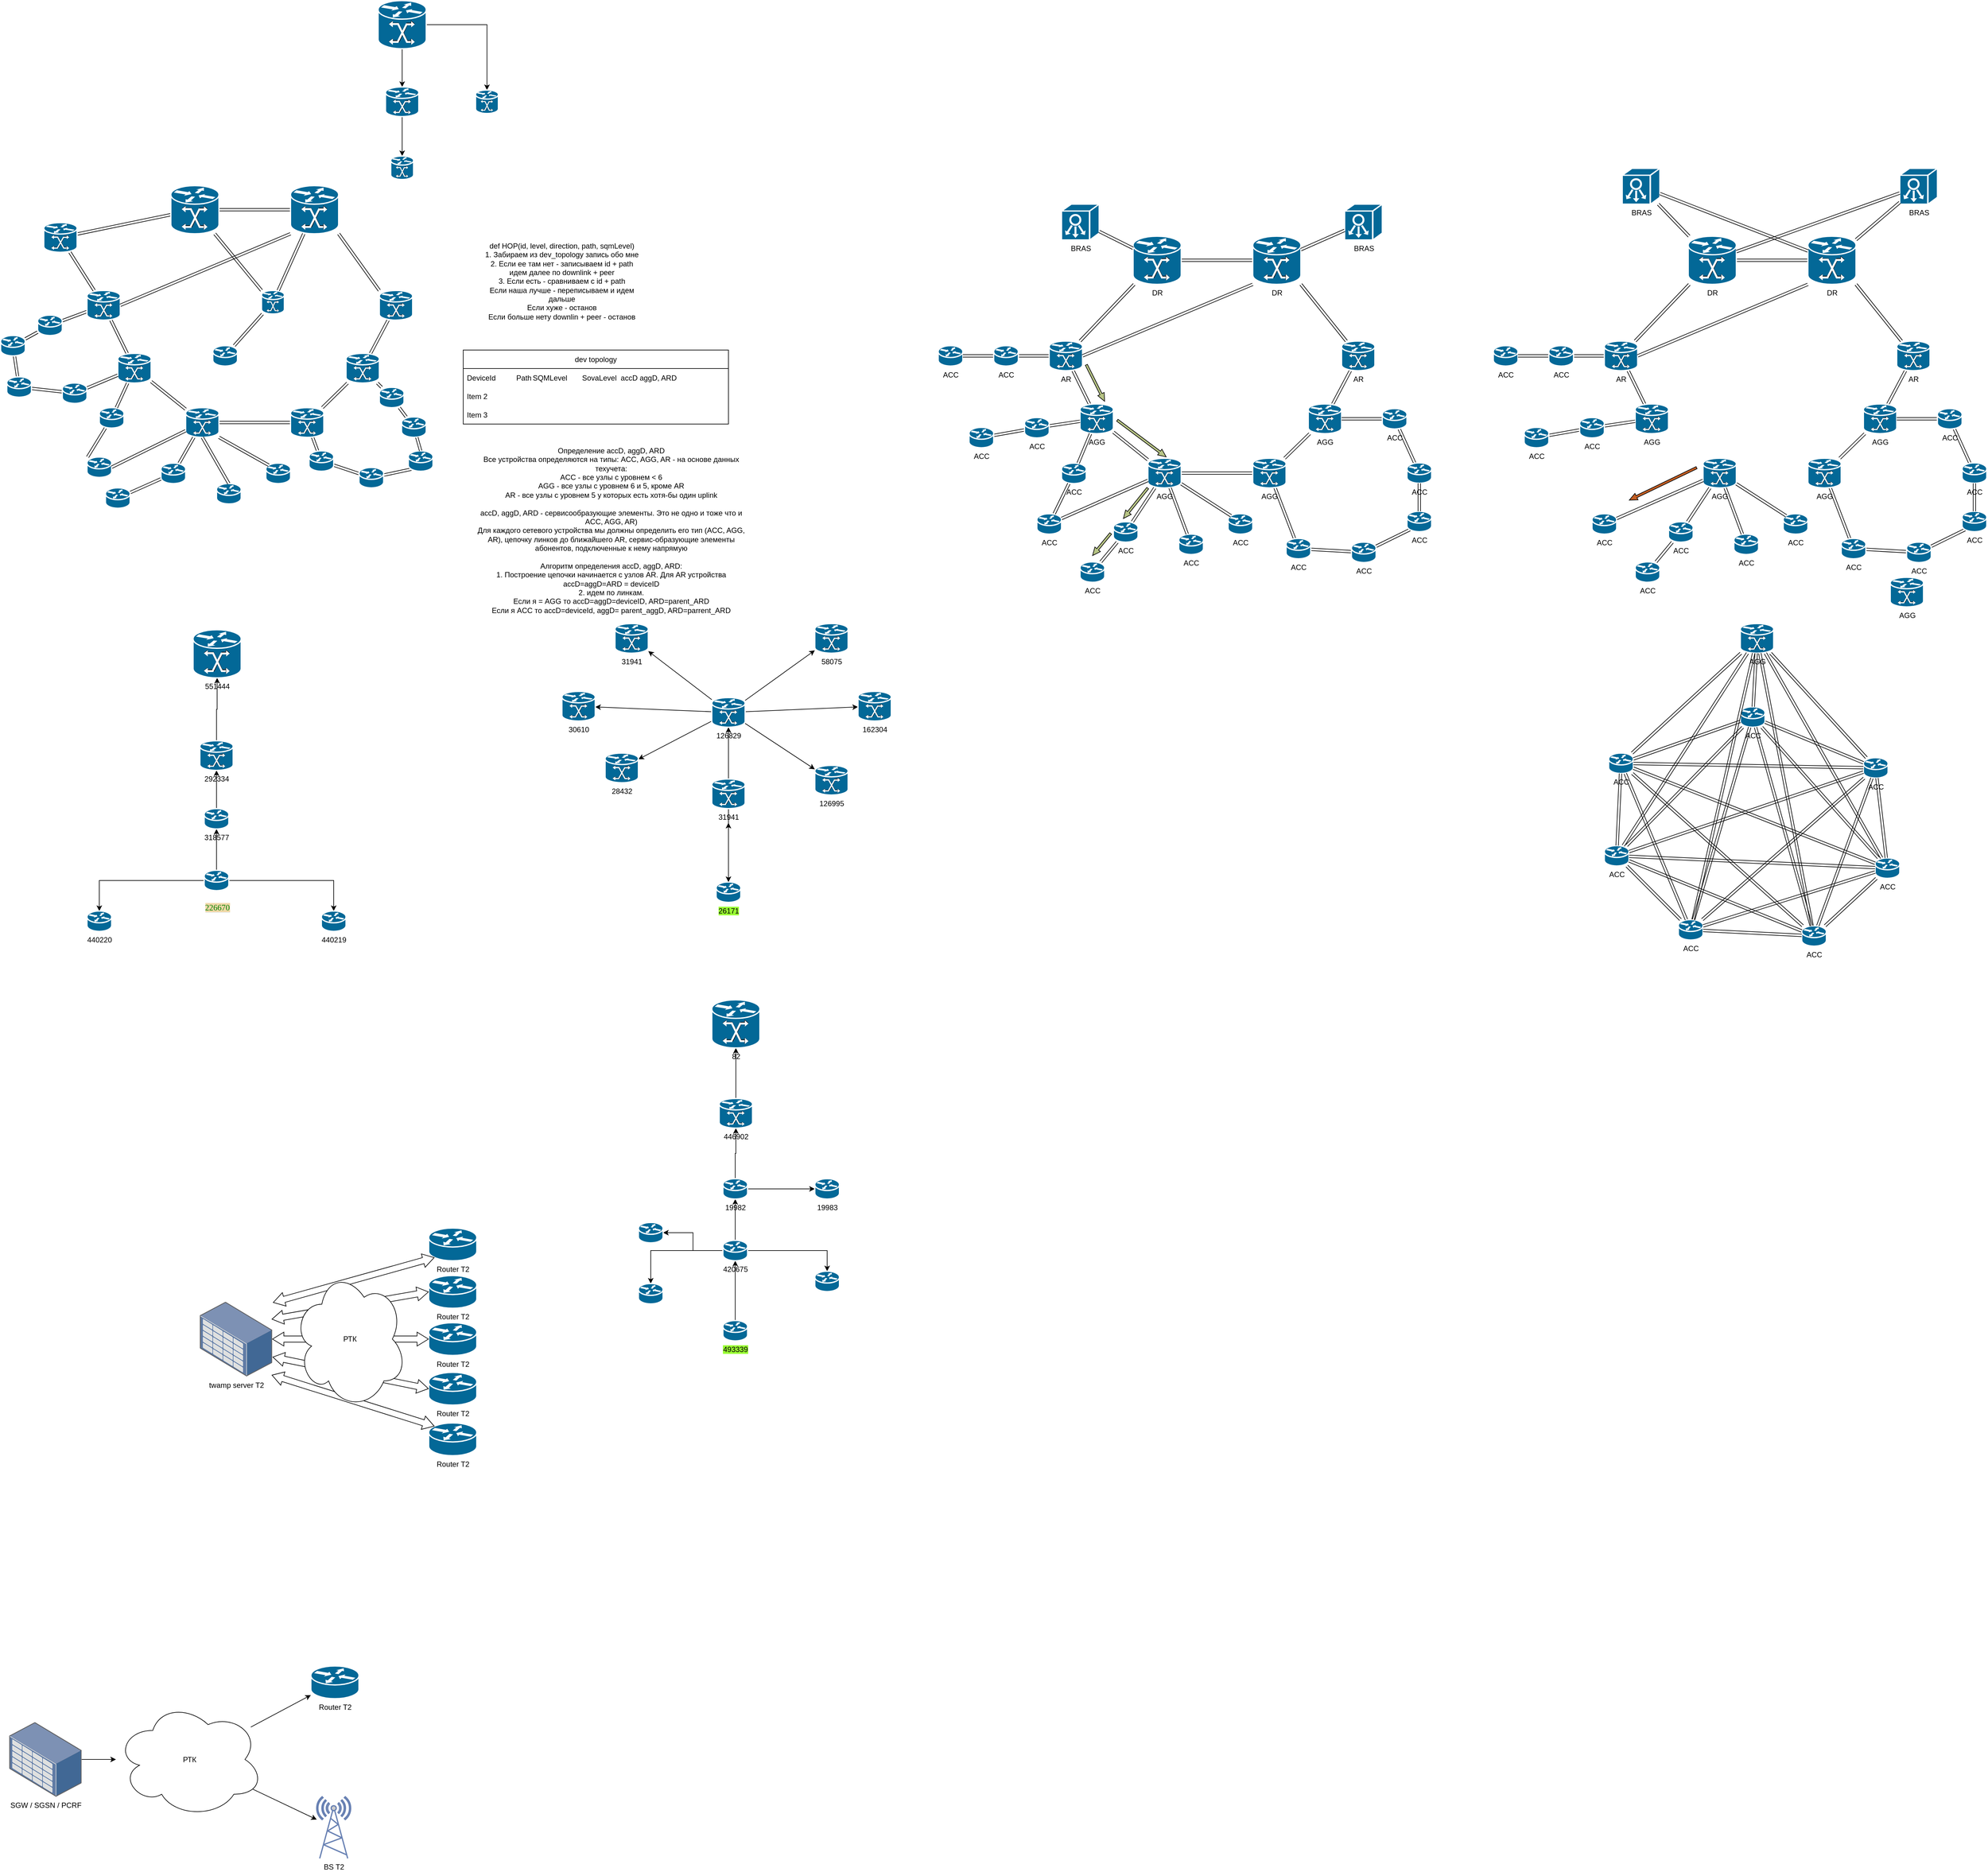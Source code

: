 <mxfile version="26.1.0">
  <diagram id="NYXziLq-oaiQPfl-9R_N" name="Страница 1">
    <mxGraphModel dx="1720" dy="1809" grid="0" gridSize="10" guides="1" tooltips="1" connect="1" arrows="1" fold="1" page="1" pageScale="1" pageWidth="827" pageHeight="1169" math="0" shadow="0">
      <root>
        <mxCell id="0" />
        <mxCell id="1" parent="0" />
        <mxCell id="IBtLoW8mt5TCmz6H6-RQ-25" style="edgeStyle=none;shape=link;rounded=0;orthogonalLoop=1;jettySize=auto;html=1;" parent="1" source="IBtLoW8mt5TCmz6H6-RQ-1" target="IBtLoW8mt5TCmz6H6-RQ-10" edge="1">
          <mxGeometry relative="1" as="geometry" />
        </mxCell>
        <mxCell id="IBtLoW8mt5TCmz6H6-RQ-1" value="" style="shape=mxgraph.cisco.routers.router;sketch=0;html=1;pointerEvents=1;dashed=0;fillColor=#036897;strokeColor=#ffffff;strokeWidth=2;verticalLabelPosition=bottom;verticalAlign=top;align=center;outlineConnect=0;" parent="1" vertex="1">
          <mxGeometry x="30" y="283" width="40" height="33" as="geometry" />
        </mxCell>
        <mxCell id="IBtLoW8mt5TCmz6H6-RQ-18" style="rounded=0;orthogonalLoop=1;jettySize=auto;html=1;shape=link;" parent="1" source="IBtLoW8mt5TCmz6H6-RQ-2" target="IBtLoW8mt5TCmz6H6-RQ-3" edge="1">
          <mxGeometry relative="1" as="geometry" />
        </mxCell>
        <mxCell id="IBtLoW8mt5TCmz6H6-RQ-23" style="edgeStyle=none;shape=link;rounded=0;orthogonalLoop=1;jettySize=auto;html=1;" parent="1" source="IBtLoW8mt5TCmz6H6-RQ-2" target="IBtLoW8mt5TCmz6H6-RQ-8" edge="1">
          <mxGeometry relative="1" as="geometry" />
        </mxCell>
        <mxCell id="IBtLoW8mt5TCmz6H6-RQ-2" value="" style="shape=mxgraph.cisco.routers.gigabit_switch_atm_tag_router;sketch=0;html=1;pointerEvents=1;dashed=0;fillColor=#036897;strokeColor=#ffffff;strokeWidth=2;verticalLabelPosition=bottom;verticalAlign=top;align=center;outlineConnect=0;" parent="1" vertex="1">
          <mxGeometry x="170" y="210" width="54" height="48" as="geometry" />
        </mxCell>
        <mxCell id="IBtLoW8mt5TCmz6H6-RQ-19" style="edgeStyle=none;shape=link;rounded=0;orthogonalLoop=1;jettySize=auto;html=1;" parent="1" source="IBtLoW8mt5TCmz6H6-RQ-3" target="IBtLoW8mt5TCmz6H6-RQ-4" edge="1">
          <mxGeometry relative="1" as="geometry" />
        </mxCell>
        <mxCell id="IBtLoW8mt5TCmz6H6-RQ-3" value="" style="shape=mxgraph.cisco.routers.gigabit_switch_atm_tag_router;sketch=0;html=1;pointerEvents=1;dashed=0;fillColor=#036897;strokeColor=#ffffff;strokeWidth=2;verticalLabelPosition=bottom;verticalAlign=top;align=center;outlineConnect=0;" parent="1" vertex="1">
          <mxGeometry x="220" y="312" width="54" height="48" as="geometry" />
        </mxCell>
        <mxCell id="IBtLoW8mt5TCmz6H6-RQ-20" style="edgeStyle=none;shape=link;rounded=0;orthogonalLoop=1;jettySize=auto;html=1;entryX=1;entryY=0.5;entryDx=0;entryDy=0;entryPerimeter=0;" parent="1" source="IBtLoW8mt5TCmz6H6-RQ-4" target="IBtLoW8mt5TCmz6H6-RQ-5" edge="1">
          <mxGeometry relative="1" as="geometry" />
        </mxCell>
        <mxCell id="IBtLoW8mt5TCmz6H6-RQ-28" style="edgeStyle=none;shape=link;rounded=0;orthogonalLoop=1;jettySize=auto;html=1;" parent="1" source="IBtLoW8mt5TCmz6H6-RQ-4" target="IBtLoW8mt5TCmz6H6-RQ-12" edge="1">
          <mxGeometry relative="1" as="geometry" />
        </mxCell>
        <mxCell id="IBtLoW8mt5TCmz6H6-RQ-4" value="" style="shape=mxgraph.cisco.routers.gigabit_switch_atm_tag_router;sketch=0;html=1;pointerEvents=1;dashed=0;fillColor=#036897;strokeColor=#ffffff;strokeWidth=2;verticalLabelPosition=bottom;verticalAlign=top;align=center;outlineConnect=0;" parent="1" vertex="1">
          <mxGeometry x="330" y="400" width="54" height="48" as="geometry" />
        </mxCell>
        <mxCell id="IBtLoW8mt5TCmz6H6-RQ-21" style="edgeStyle=none;shape=link;rounded=0;orthogonalLoop=1;jettySize=auto;html=1;" parent="1" source="IBtLoW8mt5TCmz6H6-RQ-5" target="IBtLoW8mt5TCmz6H6-RQ-6" edge="1">
          <mxGeometry relative="1" as="geometry" />
        </mxCell>
        <mxCell id="IBtLoW8mt5TCmz6H6-RQ-30" style="edgeStyle=none;shape=link;rounded=0;orthogonalLoop=1;jettySize=auto;html=1;" parent="1" source="IBtLoW8mt5TCmz6H6-RQ-5" target="IBtLoW8mt5TCmz6H6-RQ-14" edge="1">
          <mxGeometry relative="1" as="geometry" />
        </mxCell>
        <mxCell id="IBtLoW8mt5TCmz6H6-RQ-5" value="" style="shape=mxgraph.cisco.routers.gigabit_switch_atm_tag_router;sketch=0;html=1;pointerEvents=1;dashed=0;fillColor=#036897;strokeColor=#ffffff;strokeWidth=2;verticalLabelPosition=bottom;verticalAlign=top;align=center;outlineConnect=0;" parent="1" vertex="1">
          <mxGeometry x="500" y="400" width="54" height="48" as="geometry" />
        </mxCell>
        <mxCell id="IBtLoW8mt5TCmz6H6-RQ-22" style="edgeStyle=none;shape=link;rounded=0;orthogonalLoop=1;jettySize=auto;html=1;" parent="1" source="IBtLoW8mt5TCmz6H6-RQ-6" target="IBtLoW8mt5TCmz6H6-RQ-7" edge="1">
          <mxGeometry relative="1" as="geometry" />
        </mxCell>
        <mxCell id="IBtLoW8mt5TCmz6H6-RQ-6" value="" style="shape=mxgraph.cisco.routers.gigabit_switch_atm_tag_router;sketch=0;html=1;pointerEvents=1;dashed=0;fillColor=#036897;strokeColor=#ffffff;strokeWidth=2;verticalLabelPosition=bottom;verticalAlign=top;align=center;outlineConnect=0;" parent="1" vertex="1">
          <mxGeometry x="590" y="312" width="54" height="48" as="geometry" />
        </mxCell>
        <mxCell id="IBtLoW8mt5TCmz6H6-RQ-7" value="" style="shape=mxgraph.cisco.routers.gigabit_switch_atm_tag_router;sketch=0;html=1;pointerEvents=1;dashed=0;fillColor=#036897;strokeColor=#ffffff;strokeWidth=2;verticalLabelPosition=bottom;verticalAlign=top;align=center;outlineConnect=0;" parent="1" vertex="1">
          <mxGeometry x="644" y="210" width="54" height="48" as="geometry" />
        </mxCell>
        <mxCell id="IBtLoW8mt5TCmz6H6-RQ-24" style="edgeStyle=none;shape=link;rounded=0;orthogonalLoop=1;jettySize=auto;html=1;" parent="1" source="IBtLoW8mt5TCmz6H6-RQ-8" target="IBtLoW8mt5TCmz6H6-RQ-1" edge="1">
          <mxGeometry relative="1" as="geometry" />
        </mxCell>
        <mxCell id="IBtLoW8mt5TCmz6H6-RQ-8" value="" style="shape=mxgraph.cisco.routers.router;sketch=0;html=1;pointerEvents=1;dashed=0;fillColor=#036897;strokeColor=#ffffff;strokeWidth=2;verticalLabelPosition=bottom;verticalAlign=top;align=center;outlineConnect=0;" parent="1" vertex="1">
          <mxGeometry x="90" y="250" width="40" height="33" as="geometry" />
        </mxCell>
        <mxCell id="IBtLoW8mt5TCmz6H6-RQ-26" style="edgeStyle=none;shape=link;rounded=0;orthogonalLoop=1;jettySize=auto;html=1;" parent="1" source="IBtLoW8mt5TCmz6H6-RQ-10" target="IBtLoW8mt5TCmz6H6-RQ-11" edge="1">
          <mxGeometry relative="1" as="geometry" />
        </mxCell>
        <mxCell id="IBtLoW8mt5TCmz6H6-RQ-10" value="" style="shape=mxgraph.cisco.routers.router;sketch=0;html=1;pointerEvents=1;dashed=0;fillColor=#036897;strokeColor=#ffffff;strokeWidth=2;verticalLabelPosition=bottom;verticalAlign=top;align=center;outlineConnect=0;" parent="1" vertex="1">
          <mxGeometry x="40" y="350" width="40" height="33" as="geometry" />
        </mxCell>
        <mxCell id="IBtLoW8mt5TCmz6H6-RQ-27" style="edgeStyle=none;shape=link;rounded=0;orthogonalLoop=1;jettySize=auto;html=1;" parent="1" source="IBtLoW8mt5TCmz6H6-RQ-11" target="IBtLoW8mt5TCmz6H6-RQ-3" edge="1">
          <mxGeometry relative="1" as="geometry" />
        </mxCell>
        <mxCell id="IBtLoW8mt5TCmz6H6-RQ-11" value="" style="shape=mxgraph.cisco.routers.router;sketch=0;html=1;pointerEvents=1;dashed=0;fillColor=#036897;strokeColor=#ffffff;strokeWidth=2;verticalLabelPosition=bottom;verticalAlign=top;align=center;outlineConnect=0;" parent="1" vertex="1">
          <mxGeometry x="130" y="360" width="40" height="33" as="geometry" />
        </mxCell>
        <mxCell id="IBtLoW8mt5TCmz6H6-RQ-29" style="edgeStyle=none;shape=link;rounded=0;orthogonalLoop=1;jettySize=auto;html=1;" parent="1" source="IBtLoW8mt5TCmz6H6-RQ-12" target="IBtLoW8mt5TCmz6H6-RQ-13" edge="1">
          <mxGeometry relative="1" as="geometry" />
        </mxCell>
        <mxCell id="IBtLoW8mt5TCmz6H6-RQ-12" value="" style="shape=mxgraph.cisco.routers.router;sketch=0;html=1;pointerEvents=1;dashed=0;fillColor=#036897;strokeColor=#ffffff;strokeWidth=2;verticalLabelPosition=bottom;verticalAlign=top;align=center;outlineConnect=0;" parent="1" vertex="1">
          <mxGeometry x="290" y="490" width="40" height="33" as="geometry" />
        </mxCell>
        <mxCell id="IBtLoW8mt5TCmz6H6-RQ-13" value="" style="shape=mxgraph.cisco.routers.router;sketch=0;html=1;pointerEvents=1;dashed=0;fillColor=#036897;strokeColor=#ffffff;strokeWidth=2;verticalLabelPosition=bottom;verticalAlign=top;align=center;outlineConnect=0;" parent="1" vertex="1">
          <mxGeometry x="200" y="530" width="40" height="33" as="geometry" />
        </mxCell>
        <mxCell id="IBtLoW8mt5TCmz6H6-RQ-31" style="edgeStyle=none;shape=link;rounded=0;orthogonalLoop=1;jettySize=auto;html=1;" parent="1" source="IBtLoW8mt5TCmz6H6-RQ-14" target="IBtLoW8mt5TCmz6H6-RQ-15" edge="1">
          <mxGeometry relative="1" as="geometry" />
        </mxCell>
        <mxCell id="IBtLoW8mt5TCmz6H6-RQ-14" value="" style="shape=mxgraph.cisco.routers.router;sketch=0;html=1;pointerEvents=1;dashed=0;fillColor=#036897;strokeColor=#ffffff;strokeWidth=2;verticalLabelPosition=bottom;verticalAlign=top;align=center;outlineConnect=0;" parent="1" vertex="1">
          <mxGeometry x="530" y="470" width="40" height="33" as="geometry" />
        </mxCell>
        <mxCell id="IBtLoW8mt5TCmz6H6-RQ-32" style="edgeStyle=none;shape=link;rounded=0;orthogonalLoop=1;jettySize=auto;html=1;entryX=0.12;entryY=0.9;entryDx=0;entryDy=0;entryPerimeter=0;" parent="1" source="IBtLoW8mt5TCmz6H6-RQ-15" target="aicT1uWw9X6le_InvD1W-11" edge="1">
          <mxGeometry relative="1" as="geometry" />
        </mxCell>
        <mxCell id="IBtLoW8mt5TCmz6H6-RQ-15" value="" style="shape=mxgraph.cisco.routers.router;sketch=0;html=1;pointerEvents=1;dashed=0;fillColor=#036897;strokeColor=#ffffff;strokeWidth=2;verticalLabelPosition=bottom;verticalAlign=top;align=center;outlineConnect=0;" parent="1" vertex="1">
          <mxGeometry x="611" y="497" width="40" height="33" as="geometry" />
        </mxCell>
        <mxCell id="IBtLoW8mt5TCmz6H6-RQ-33" style="edgeStyle=none;shape=link;rounded=0;orthogonalLoop=1;jettySize=auto;html=1;" parent="1" source="IBtLoW8mt5TCmz6H6-RQ-16" target="IBtLoW8mt5TCmz6H6-RQ-17" edge="1">
          <mxGeometry relative="1" as="geometry" />
        </mxCell>
        <mxCell id="IBtLoW8mt5TCmz6H6-RQ-16" value="" style="shape=mxgraph.cisco.routers.router;sketch=0;html=1;pointerEvents=1;dashed=0;fillColor=#036897;strokeColor=#ffffff;strokeWidth=2;verticalLabelPosition=bottom;verticalAlign=top;align=center;outlineConnect=0;" parent="1" vertex="1">
          <mxGeometry x="680" y="415" width="40" height="33" as="geometry" />
        </mxCell>
        <mxCell id="IBtLoW8mt5TCmz6H6-RQ-34" style="edgeStyle=none;shape=link;rounded=0;orthogonalLoop=1;jettySize=auto;html=1;" parent="1" source="IBtLoW8mt5TCmz6H6-RQ-17" target="IBtLoW8mt5TCmz6H6-RQ-6" edge="1">
          <mxGeometry relative="1" as="geometry" />
        </mxCell>
        <mxCell id="IBtLoW8mt5TCmz6H6-RQ-17" value="" style="shape=mxgraph.cisco.routers.router;sketch=0;html=1;pointerEvents=1;dashed=0;fillColor=#036897;strokeColor=#ffffff;strokeWidth=2;verticalLabelPosition=bottom;verticalAlign=top;align=center;outlineConnect=0;" parent="1" vertex="1">
          <mxGeometry x="644" y="367" width="40" height="33" as="geometry" />
        </mxCell>
        <mxCell id="IBtLoW8mt5TCmz6H6-RQ-37" style="edgeStyle=none;shape=link;rounded=0;orthogonalLoop=1;jettySize=auto;html=1;" parent="1" source="IBtLoW8mt5TCmz6H6-RQ-35" target="_FOnkcjdSewzNkDEW4tt-3" edge="1">
          <mxGeometry relative="1" as="geometry">
            <mxPoint x="200" y="130" as="targetPoint" />
          </mxGeometry>
        </mxCell>
        <mxCell id="IBtLoW8mt5TCmz6H6-RQ-38" style="edgeStyle=none;shape=link;rounded=0;orthogonalLoop=1;jettySize=auto;html=1;" parent="1" source="IBtLoW8mt5TCmz6H6-RQ-35" target="IBtLoW8mt5TCmz6H6-RQ-36" edge="1">
          <mxGeometry relative="1" as="geometry" />
        </mxCell>
        <mxCell id="IBtLoW8mt5TCmz6H6-RQ-35" value="" style="shape=mxgraph.cisco.routers.gigabit_switch_atm_tag_router;sketch=0;html=1;pointerEvents=1;dashed=0;fillColor=#036897;strokeColor=#ffffff;strokeWidth=2;verticalLabelPosition=bottom;verticalAlign=top;align=center;outlineConnect=0;" parent="1" vertex="1">
          <mxGeometry x="306" y="40" width="78" height="78" as="geometry" />
        </mxCell>
        <mxCell id="IBtLoW8mt5TCmz6H6-RQ-36" value="" style="shape=mxgraph.cisco.routers.gigabit_switch_atm_tag_router;sketch=0;html=1;pointerEvents=1;dashed=0;fillColor=#036897;strokeColor=#ffffff;strokeWidth=2;verticalLabelPosition=bottom;verticalAlign=top;align=center;outlineConnect=0;" parent="1" vertex="1">
          <mxGeometry x="500" y="40" width="78" height="78" as="geometry" />
        </mxCell>
        <mxCell id="aicT1uWw9X6le_InvD1W-2" style="edgeStyle=none;shape=link;rounded=0;orthogonalLoop=1;jettySize=auto;html=1;entryX=1;entryY=0.5;entryDx=0;entryDy=0;entryPerimeter=0;exitX=0;exitY=1;exitDx=0;exitDy=0;exitPerimeter=0;" parent="1" source="IBtLoW8mt5TCmz6H6-RQ-36" target="IBtLoW8mt5TCmz6H6-RQ-2" edge="1">
          <mxGeometry relative="1" as="geometry">
            <mxPoint x="654" y="244" as="sourcePoint" />
            <mxPoint x="388" y="138" as="targetPoint" />
          </mxGeometry>
        </mxCell>
        <mxCell id="aicT1uWw9X6le_InvD1W-4" value="" style="shape=mxgraph.cisco.routers.router;sketch=0;html=1;pointerEvents=1;dashed=0;fillColor=#036897;strokeColor=#ffffff;strokeWidth=2;verticalLabelPosition=bottom;verticalAlign=top;align=center;outlineConnect=0;" parent="1" vertex="1">
          <mxGeometry x="190" y="400" width="40" height="33" as="geometry" />
        </mxCell>
        <mxCell id="aicT1uWw9X6le_InvD1W-5" value="" style="shape=mxgraph.cisco.routers.router;sketch=0;html=1;pointerEvents=1;dashed=0;fillColor=#036897;strokeColor=#ffffff;strokeWidth=2;verticalLabelPosition=bottom;verticalAlign=top;align=center;outlineConnect=0;" parent="1" vertex="1">
          <mxGeometry x="460" y="490" width="40" height="33" as="geometry" />
        </mxCell>
        <mxCell id="aicT1uWw9X6le_InvD1W-6" value="" style="shape=mxgraph.cisco.routers.router;sketch=0;html=1;pointerEvents=1;dashed=0;fillColor=#036897;strokeColor=#ffffff;strokeWidth=2;verticalLabelPosition=bottom;verticalAlign=top;align=center;outlineConnect=0;" parent="1" vertex="1">
          <mxGeometry x="380" y="523" width="40" height="33" as="geometry" />
        </mxCell>
        <mxCell id="aicT1uWw9X6le_InvD1W-7" style="edgeStyle=none;shape=link;rounded=0;orthogonalLoop=1;jettySize=auto;html=1;" parent="1" source="IBtLoW8mt5TCmz6H6-RQ-3" target="aicT1uWw9X6le_InvD1W-4" edge="1">
          <mxGeometry relative="1" as="geometry">
            <mxPoint x="343" y="458" as="sourcePoint" />
            <mxPoint x="321" y="480" as="targetPoint" />
          </mxGeometry>
        </mxCell>
        <mxCell id="aicT1uWw9X6le_InvD1W-8" style="edgeStyle=none;shape=link;rounded=0;orthogonalLoop=1;jettySize=auto;html=1;exitX=0.5;exitY=1;exitDx=0;exitDy=0;exitPerimeter=0;entryX=0.5;entryY=0;entryDx=0;entryDy=0;entryPerimeter=0;" parent="1" source="IBtLoW8mt5TCmz6H6-RQ-4" target="aicT1uWw9X6le_InvD1W-6" edge="1">
          <mxGeometry relative="1" as="geometry">
            <mxPoint x="353" y="468" as="sourcePoint" />
            <mxPoint x="331" y="490" as="targetPoint" />
          </mxGeometry>
        </mxCell>
        <mxCell id="aicT1uWw9X6le_InvD1W-9" style="edgeStyle=none;shape=link;rounded=0;orthogonalLoop=1;jettySize=auto;html=1;exitX=1;exitY=1;exitDx=0;exitDy=0;exitPerimeter=0;entryX=0.12;entryY=0.1;entryDx=0;entryDy=0;entryPerimeter=0;" parent="1" source="IBtLoW8mt5TCmz6H6-RQ-4" target="aicT1uWw9X6le_InvD1W-5" edge="1">
          <mxGeometry relative="1" as="geometry">
            <mxPoint x="363" y="478" as="sourcePoint" />
            <mxPoint x="341" y="500" as="targetPoint" />
          </mxGeometry>
        </mxCell>
        <mxCell id="aicT1uWw9X6le_InvD1W-11" value="" style="shape=mxgraph.cisco.routers.router;sketch=0;html=1;pointerEvents=1;dashed=0;fillColor=#036897;strokeColor=#ffffff;strokeWidth=2;verticalLabelPosition=bottom;verticalAlign=top;align=center;outlineConnect=0;" parent="1" vertex="1">
          <mxGeometry x="691" y="470" width="40" height="33" as="geometry" />
        </mxCell>
        <mxCell id="aicT1uWw9X6le_InvD1W-12" style="edgeStyle=none;shape=link;rounded=0;orthogonalLoop=1;jettySize=auto;html=1;exitX=0.5;exitY=0;exitDx=0;exitDy=0;exitPerimeter=0;" parent="1" source="aicT1uWw9X6le_InvD1W-11" target="IBtLoW8mt5TCmz6H6-RQ-16" edge="1">
          <mxGeometry relative="1" as="geometry">
            <mxPoint x="661" y="519" as="sourcePoint" />
            <mxPoint x="706" y="510" as="targetPoint" />
          </mxGeometry>
        </mxCell>
        <mxCell id="aicT1uWw9X6le_InvD1W-14" value="" style="shape=mxgraph.cisco.routers.router;sketch=0;html=1;pointerEvents=1;dashed=0;fillColor=#036897;strokeColor=#ffffff;strokeWidth=2;verticalLabelPosition=bottom;verticalAlign=top;align=center;outlineConnect=0;" parent="1" vertex="1">
          <mxGeometry x="170" y="480" width="40" height="33" as="geometry" />
        </mxCell>
        <mxCell id="aicT1uWw9X6le_InvD1W-16" style="edgeStyle=none;shape=link;rounded=0;orthogonalLoop=1;jettySize=auto;html=1;entryX=1;entryY=0.5;entryDx=0;entryDy=0;entryPerimeter=0;" parent="1" source="IBtLoW8mt5TCmz6H6-RQ-4" target="aicT1uWw9X6le_InvD1W-14" edge="1">
          <mxGeometry relative="1" as="geometry">
            <mxPoint x="284" y="513" as="sourcePoint" />
            <mxPoint x="250" y="540" as="targetPoint" />
          </mxGeometry>
        </mxCell>
        <mxCell id="aicT1uWw9X6le_InvD1W-17" style="edgeStyle=none;shape=link;rounded=0;orthogonalLoop=1;jettySize=auto;html=1;entryX=0;entryY=0;entryDx=0;entryDy=0;entryPerimeter=0;exitX=1;exitY=1;exitDx=0;exitDy=0;exitPerimeter=0;" parent="1" source="IBtLoW8mt5TCmz6H6-RQ-36" target="IBtLoW8mt5TCmz6H6-RQ-7" edge="1">
          <mxGeometry relative="1" as="geometry">
            <mxPoint x="510" y="128" as="sourcePoint" />
            <mxPoint x="234" y="244" as="targetPoint" />
          </mxGeometry>
        </mxCell>
        <mxCell id="xwl6ty7heU5TnqlsuOCW-9" style="edgeStyle=orthogonalEdgeStyle;rounded=0;orthogonalLoop=1;jettySize=auto;html=1;" parent="1" source="xwl6ty7heU5TnqlsuOCW-1" target="xwl6ty7heU5TnqlsuOCW-4" edge="1">
          <mxGeometry relative="1" as="geometry" />
        </mxCell>
        <mxCell id="xwl6ty7heU5TnqlsuOCW-10" style="edgeStyle=orthogonalEdgeStyle;rounded=0;orthogonalLoop=1;jettySize=auto;html=1;" parent="1" source="xwl6ty7heU5TnqlsuOCW-1" target="xwl6ty7heU5TnqlsuOCW-5" edge="1">
          <mxGeometry relative="1" as="geometry" />
        </mxCell>
        <mxCell id="xwl6ty7heU5TnqlsuOCW-11" style="edgeStyle=orthogonalEdgeStyle;rounded=0;orthogonalLoop=1;jettySize=auto;html=1;" parent="1" source="xwl6ty7heU5TnqlsuOCW-1" target="xwl6ty7heU5TnqlsuOCW-6" edge="1">
          <mxGeometry relative="1" as="geometry" />
        </mxCell>
        <mxCell id="xwl6ty7heU5TnqlsuOCW-1" value="&lt;div style=&quot;background-color:#ffffff;padding-left:2px;padding-top:0px;padding-right:0px;padding-bottom:0px;&quot;&gt;&lt;div style=&quot;color:#000000;background-color:#ffffff;font-family:&amp;quot;Consolas&amp;quot;;font-size:10pt;white-space:nowrap;&quot;&gt;&lt;p style=&quot;background-color:#e8f2fe;&quot;&gt;&lt;span style=&quot;color:#008000;background-color:#f0d8a8;&quot;&gt;226670&lt;/span&gt;&lt;/p&gt;&lt;/div&gt;&lt;br&gt;&lt;/div&gt;" style="shape=mxgraph.cisco.routers.router;sketch=0;html=1;pointerEvents=1;dashed=0;fillColor=#036897;strokeColor=#ffffff;strokeWidth=2;verticalLabelPosition=bottom;verticalAlign=top;align=center;outlineConnect=0;" parent="1" vertex="1">
          <mxGeometry x="360" y="1150" width="40" height="33" as="geometry" />
        </mxCell>
        <mxCell id="xwl6ty7heU5TnqlsuOCW-4" value="440220" style="shape=mxgraph.cisco.routers.router;sketch=0;html=1;pointerEvents=1;dashed=0;fillColor=#036897;strokeColor=#ffffff;strokeWidth=2;verticalLabelPosition=bottom;verticalAlign=top;align=center;outlineConnect=0;" parent="1" vertex="1">
          <mxGeometry x="170" y="1216" width="40" height="33" as="geometry" />
        </mxCell>
        <mxCell id="xwl6ty7heU5TnqlsuOCW-13" style="edgeStyle=orthogonalEdgeStyle;rounded=0;orthogonalLoop=1;jettySize=auto;html=1;" parent="1" source="xwl6ty7heU5TnqlsuOCW-5" target="xwl6ty7heU5TnqlsuOCW-12" edge="1">
          <mxGeometry relative="1" as="geometry" />
        </mxCell>
        <mxCell id="xwl6ty7heU5TnqlsuOCW-5" value="318577" style="shape=mxgraph.cisco.routers.router;sketch=0;html=1;pointerEvents=1;dashed=0;fillColor=#036897;strokeColor=#ffffff;strokeWidth=2;verticalLabelPosition=bottom;verticalAlign=top;align=center;outlineConnect=0;" parent="1" vertex="1">
          <mxGeometry x="360" y="1050" width="40" height="33" as="geometry" />
        </mxCell>
        <mxCell id="xwl6ty7heU5TnqlsuOCW-6" value="440219" style="shape=mxgraph.cisco.routers.router;sketch=0;html=1;pointerEvents=1;dashed=0;fillColor=#036897;strokeColor=#ffffff;strokeWidth=2;verticalLabelPosition=bottom;verticalAlign=top;align=center;outlineConnect=0;" parent="1" vertex="1">
          <mxGeometry x="550" y="1216" width="40" height="33" as="geometry" />
        </mxCell>
        <mxCell id="xwl6ty7heU5TnqlsuOCW-17" style="edgeStyle=orthogonalEdgeStyle;rounded=0;orthogonalLoop=1;jettySize=auto;html=1;" parent="1" source="xwl6ty7heU5TnqlsuOCW-12" target="xwl6ty7heU5TnqlsuOCW-14" edge="1">
          <mxGeometry relative="1" as="geometry" />
        </mxCell>
        <mxCell id="xwl6ty7heU5TnqlsuOCW-12" value="292334" style="shape=mxgraph.cisco.routers.gigabit_switch_atm_tag_router;sketch=0;html=1;pointerEvents=1;dashed=0;fillColor=#036897;strokeColor=#ffffff;strokeWidth=2;verticalLabelPosition=bottom;verticalAlign=top;align=center;outlineConnect=0;" parent="1" vertex="1">
          <mxGeometry x="353" y="940" width="54" height="48" as="geometry" />
        </mxCell>
        <mxCell id="xwl6ty7heU5TnqlsuOCW-14" value="551444" style="shape=mxgraph.cisco.routers.gigabit_switch_atm_tag_router;sketch=0;html=1;pointerEvents=1;dashed=0;fillColor=#036897;strokeColor=#ffffff;strokeWidth=2;verticalLabelPosition=bottom;verticalAlign=top;align=center;outlineConnect=0;" parent="1" vertex="1">
          <mxGeometry x="342" y="760" width="78" height="78" as="geometry" />
        </mxCell>
        <mxCell id="DYCIy7UD--fwmTyKBayu-1" value="&lt;div&gt;def HOP(id, level, direction, path, sqmLevel)&lt;/div&gt;&lt;div&gt;1. Забираем из dev_topology запись обо мне&lt;br&gt;2. Если ее там нет - записываем id + path&lt;br&gt;идем далее по downlink + peer&lt;br&gt;&lt;/div&gt;&lt;div&gt;3. Если есть - сравниваем с id + path&lt;br&gt;Если наша лучше - переписываем и идем дальше&lt;br&gt;Если хуже - останов&lt;br&gt;Если больше нету downlin + peer - останов&lt;br&gt;&lt;/div&gt;" style="text;html=1;align=center;verticalAlign=middle;whiteSpace=wrap;rounded=0;" parent="1" vertex="1">
          <mxGeometry x="800" y="30" width="280" height="330" as="geometry" />
        </mxCell>
        <mxCell id="DYCIy7UD--fwmTyKBayu-2" value="dev topology" style="swimlane;fontStyle=0;childLayout=stackLayout;horizontal=1;startSize=30;horizontalStack=0;resizeParent=1;resizeParentMax=0;resizeLast=0;collapsible=1;marginBottom=0;whiteSpace=wrap;html=1;" parent="1" vertex="1">
          <mxGeometry x="780" y="306.5" width="430" height="120" as="geometry" />
        </mxCell>
        <mxCell id="DYCIy7UD--fwmTyKBayu-3" value="&lt;div&gt;DeviceId&lt;span style=&quot;white-space: pre;&quot;&gt;&#x9;&lt;/span&gt;&lt;span style=&quot;white-space: pre;&quot;&gt;&#x9;&lt;/span&gt;Path&lt;span style=&quot;white-space: pre;&quot;&gt;&#x9;&lt;/span&gt;SQMLevel&lt;span style=&quot;white-space: pre;&quot;&gt;&#x9;&lt;/span&gt;SovaLevel&amp;nbsp; accD aggD, ARD&lt;/div&gt;" style="text;strokeColor=none;fillColor=none;align=left;verticalAlign=middle;spacingLeft=4;spacingRight=4;overflow=hidden;points=[[0,0.5],[1,0.5]];portConstraint=eastwest;rotatable=0;whiteSpace=wrap;html=1;" parent="DYCIy7UD--fwmTyKBayu-2" vertex="1">
          <mxGeometry y="30" width="430" height="30" as="geometry" />
        </mxCell>
        <mxCell id="DYCIy7UD--fwmTyKBayu-4" value="Item 2" style="text;strokeColor=none;fillColor=none;align=left;verticalAlign=middle;spacingLeft=4;spacingRight=4;overflow=hidden;points=[[0,0.5],[1,0.5]];portConstraint=eastwest;rotatable=0;whiteSpace=wrap;html=1;" parent="DYCIy7UD--fwmTyKBayu-2" vertex="1">
          <mxGeometry y="60" width="430" height="30" as="geometry" />
        </mxCell>
        <mxCell id="DYCIy7UD--fwmTyKBayu-5" value="Item 3" style="text;strokeColor=none;fillColor=none;align=left;verticalAlign=middle;spacingLeft=4;spacingRight=4;overflow=hidden;points=[[0,0.5],[1,0.5]];portConstraint=eastwest;rotatable=0;whiteSpace=wrap;html=1;" parent="DYCIy7UD--fwmTyKBayu-2" vertex="1">
          <mxGeometry y="90" width="430" height="30" as="geometry" />
        </mxCell>
        <mxCell id="-0L3s6AOo0ZocCwQ4D78-5" style="edgeStyle=orthogonalEdgeStyle;rounded=0;orthogonalLoop=1;jettySize=auto;html=1;" parent="1" source="-0L3s6AOo0ZocCwQ4D78-1" edge="1">
          <mxGeometry relative="1" as="geometry">
            <mxPoint x="1210" y="1073" as="targetPoint" />
          </mxGeometry>
        </mxCell>
        <mxCell id="-0L3s6AOo0ZocCwQ4D78-1" value="&lt;span style=&quot;background-color: rgb(153, 255, 51);&quot;&gt;26171&lt;/span&gt;" style="shape=mxgraph.cisco.routers.router;sketch=0;html=1;pointerEvents=1;dashed=0;fillColor=#036897;strokeColor=#ffffff;strokeWidth=2;verticalLabelPosition=bottom;verticalAlign=top;align=center;outlineConnect=0;" parent="1" vertex="1">
          <mxGeometry x="1190" y="1169" width="40" height="33" as="geometry" />
        </mxCell>
        <mxCell id="-0L3s6AOo0ZocCwQ4D78-6" value="" style="edgeStyle=orthogonalEdgeStyle;rounded=0;orthogonalLoop=1;jettySize=auto;html=1;" parent="1" source="-0L3s6AOo0ZocCwQ4D78-7" target="-0L3s6AOo0ZocCwQ4D78-1" edge="1">
          <mxGeometry relative="1" as="geometry">
            <mxPoint x="1210" y="1073" as="sourcePoint" />
          </mxGeometry>
        </mxCell>
        <mxCell id="-0L3s6AOo0ZocCwQ4D78-9" style="edgeStyle=orthogonalEdgeStyle;rounded=0;orthogonalLoop=1;jettySize=auto;html=1;" parent="1" source="-0L3s6AOo0ZocCwQ4D78-7" target="-0L3s6AOo0ZocCwQ4D78-8" edge="1">
          <mxGeometry relative="1" as="geometry" />
        </mxCell>
        <mxCell id="-0L3s6AOo0ZocCwQ4D78-7" value="31941" style="shape=mxgraph.cisco.routers.gigabit_switch_atm_tag_router;sketch=0;html=1;pointerEvents=1;dashed=0;fillColor=#036897;strokeColor=#ffffff;strokeWidth=2;verticalLabelPosition=bottom;verticalAlign=top;align=center;outlineConnect=0;" parent="1" vertex="1">
          <mxGeometry x="1183" y="1002" width="54" height="48" as="geometry" />
        </mxCell>
        <mxCell id="-0L3s6AOo0ZocCwQ4D78-16" style="rounded=0;orthogonalLoop=1;jettySize=auto;html=1;" parent="1" source="-0L3s6AOo0ZocCwQ4D78-8" target="-0L3s6AOo0ZocCwQ4D78-10" edge="1">
          <mxGeometry relative="1" as="geometry" />
        </mxCell>
        <mxCell id="-0L3s6AOo0ZocCwQ4D78-17" style="rounded=0;orthogonalLoop=1;jettySize=auto;html=1;" parent="1" source="-0L3s6AOo0ZocCwQ4D78-8" target="-0L3s6AOo0ZocCwQ4D78-11" edge="1">
          <mxGeometry relative="1" as="geometry" />
        </mxCell>
        <mxCell id="-0L3s6AOo0ZocCwQ4D78-18" style="rounded=0;orthogonalLoop=1;jettySize=auto;html=1;" parent="1" source="-0L3s6AOo0ZocCwQ4D78-8" target="-0L3s6AOo0ZocCwQ4D78-12" edge="1">
          <mxGeometry relative="1" as="geometry" />
        </mxCell>
        <mxCell id="-0L3s6AOo0ZocCwQ4D78-19" style="rounded=0;orthogonalLoop=1;jettySize=auto;html=1;" parent="1" source="-0L3s6AOo0ZocCwQ4D78-8" target="-0L3s6AOo0ZocCwQ4D78-13" edge="1">
          <mxGeometry relative="1" as="geometry" />
        </mxCell>
        <mxCell id="-0L3s6AOo0ZocCwQ4D78-20" style="rounded=0;orthogonalLoop=1;jettySize=auto;html=1;" parent="1" source="-0L3s6AOo0ZocCwQ4D78-8" target="-0L3s6AOo0ZocCwQ4D78-14" edge="1">
          <mxGeometry relative="1" as="geometry" />
        </mxCell>
        <mxCell id="-0L3s6AOo0ZocCwQ4D78-21" style="rounded=0;orthogonalLoop=1;jettySize=auto;html=1;" parent="1" source="-0L3s6AOo0ZocCwQ4D78-8" target="-0L3s6AOo0ZocCwQ4D78-15" edge="1">
          <mxGeometry relative="1" as="geometry" />
        </mxCell>
        <mxCell id="-0L3s6AOo0ZocCwQ4D78-8" value="126829" style="shape=mxgraph.cisco.routers.gigabit_switch_atm_tag_router;sketch=0;html=1;pointerEvents=1;dashed=0;fillColor=#036897;strokeColor=#ffffff;strokeWidth=2;verticalLabelPosition=bottom;verticalAlign=top;align=center;outlineConnect=0;" parent="1" vertex="1">
          <mxGeometry x="1183" y="870" width="54" height="48" as="geometry" />
        </mxCell>
        <mxCell id="-0L3s6AOo0ZocCwQ4D78-10" value="28432" style="shape=mxgraph.cisco.routers.gigabit_switch_atm_tag_router;sketch=0;html=1;pointerEvents=1;dashed=0;fillColor=#036897;strokeColor=#ffffff;strokeWidth=2;verticalLabelPosition=bottom;verticalAlign=top;align=center;outlineConnect=0;" parent="1" vertex="1">
          <mxGeometry x="1010" y="960" width="54" height="48" as="geometry" />
        </mxCell>
        <mxCell id="-0L3s6AOo0ZocCwQ4D78-11" value="30610" style="shape=mxgraph.cisco.routers.gigabit_switch_atm_tag_router;sketch=0;html=1;pointerEvents=1;dashed=0;fillColor=#036897;strokeColor=#ffffff;strokeWidth=2;verticalLabelPosition=bottom;verticalAlign=top;align=center;outlineConnect=0;" parent="1" vertex="1">
          <mxGeometry x="940" y="860" width="54" height="48" as="geometry" />
        </mxCell>
        <mxCell id="-0L3s6AOo0ZocCwQ4D78-12" value="31941" style="shape=mxgraph.cisco.routers.gigabit_switch_atm_tag_router;sketch=0;html=1;pointerEvents=1;dashed=0;fillColor=#036897;strokeColor=#ffffff;strokeWidth=2;verticalLabelPosition=bottom;verticalAlign=top;align=center;outlineConnect=0;" parent="1" vertex="1">
          <mxGeometry x="1026" y="750" width="54" height="48" as="geometry" />
        </mxCell>
        <mxCell id="-0L3s6AOo0ZocCwQ4D78-13" value="58075" style="shape=mxgraph.cisco.routers.gigabit_switch_atm_tag_router;sketch=0;html=1;pointerEvents=1;dashed=0;fillColor=#036897;strokeColor=#ffffff;strokeWidth=2;verticalLabelPosition=bottom;verticalAlign=top;align=center;outlineConnect=0;" parent="1" vertex="1">
          <mxGeometry x="1350" y="750" width="54" height="48" as="geometry" />
        </mxCell>
        <mxCell id="-0L3s6AOo0ZocCwQ4D78-14" value="162304" style="shape=mxgraph.cisco.routers.gigabit_switch_atm_tag_router;sketch=0;html=1;pointerEvents=1;dashed=0;fillColor=#036897;strokeColor=#ffffff;strokeWidth=2;verticalLabelPosition=bottom;verticalAlign=top;align=center;outlineConnect=0;" parent="1" vertex="1">
          <mxGeometry x="1420" y="860" width="54" height="48" as="geometry" />
        </mxCell>
        <mxCell id="-0L3s6AOo0ZocCwQ4D78-15" value="126995" style="shape=mxgraph.cisco.routers.gigabit_switch_atm_tag_router;sketch=0;html=1;pointerEvents=1;dashed=0;fillColor=#036897;strokeColor=#ffffff;strokeWidth=2;verticalLabelPosition=bottom;verticalAlign=top;align=center;outlineConnect=0;" parent="1" vertex="1">
          <mxGeometry x="1350" y="980" width="54" height="48" as="geometry" />
        </mxCell>
        <mxCell id="-0L3s6AOo0ZocCwQ4D78-29" style="edgeStyle=orthogonalEdgeStyle;rounded=0;orthogonalLoop=1;jettySize=auto;html=1;" parent="1" source="-0L3s6AOo0ZocCwQ4D78-25" target="-0L3s6AOo0ZocCwQ4D78-28" edge="1">
          <mxGeometry relative="1" as="geometry" />
        </mxCell>
        <mxCell id="-0L3s6AOo0ZocCwQ4D78-25" value="&lt;span style=&quot;background-color: rgb(153, 255, 51);&quot;&gt;&lt;span dir=&quot;ltr&quot; class=&quot;ui-provider a b c d e f g h i j k l m n o p q r s t u v w x y z ab ac ae af ag ah ai aj ak&quot;&gt;493339&lt;/span&gt;&lt;/span&gt;" style="shape=mxgraph.cisco.routers.router;sketch=0;html=1;pointerEvents=1;dashed=0;fillColor=#036897;strokeColor=#ffffff;strokeWidth=2;verticalLabelPosition=bottom;verticalAlign=top;align=center;outlineConnect=0;" parent="1" vertex="1">
          <mxGeometry x="1201" y="1880" width="40" height="33" as="geometry" />
        </mxCell>
        <mxCell id="-0L3s6AOo0ZocCwQ4D78-36" style="edgeStyle=orthogonalEdgeStyle;rounded=0;orthogonalLoop=1;jettySize=auto;html=1;" parent="1" source="-0L3s6AOo0ZocCwQ4D78-28" target="-0L3s6AOo0ZocCwQ4D78-35" edge="1">
          <mxGeometry relative="1" as="geometry" />
        </mxCell>
        <mxCell id="-0L3s6AOo0ZocCwQ4D78-37" style="edgeStyle=orthogonalEdgeStyle;rounded=0;orthogonalLoop=1;jettySize=auto;html=1;" parent="1" source="-0L3s6AOo0ZocCwQ4D78-28" target="-0L3s6AOo0ZocCwQ4D78-34" edge="1">
          <mxGeometry relative="1" as="geometry" />
        </mxCell>
        <mxCell id="-0L3s6AOo0ZocCwQ4D78-38" style="edgeStyle=orthogonalEdgeStyle;rounded=0;orthogonalLoop=1;jettySize=auto;html=1;" parent="1" source="-0L3s6AOo0ZocCwQ4D78-28" target="-0L3s6AOo0ZocCwQ4D78-33" edge="1">
          <mxGeometry relative="1" as="geometry" />
        </mxCell>
        <mxCell id="-0L3s6AOo0ZocCwQ4D78-39" style="edgeStyle=orthogonalEdgeStyle;rounded=0;orthogonalLoop=1;jettySize=auto;html=1;" parent="1" source="-0L3s6AOo0ZocCwQ4D78-28" target="-0L3s6AOo0ZocCwQ4D78-30" edge="1">
          <mxGeometry relative="1" as="geometry" />
        </mxCell>
        <mxCell id="-0L3s6AOo0ZocCwQ4D78-28" value="&lt;span&gt;&lt;span dir=&quot;ltr&quot; class=&quot;ui-provider a b c d e f g h i j k l m n o p q r s t u v w x y z ab ac ae af ag ah ai aj ak&quot;&gt;420675&lt;/span&gt;&lt;/span&gt;" style="shape=mxgraph.cisco.routers.router;sketch=0;html=1;pointerEvents=1;dashed=0;fillColor=#036897;strokeColor=#ffffff;strokeWidth=2;verticalLabelPosition=bottom;verticalAlign=top;align=center;outlineConnect=0;" parent="1" vertex="1">
          <mxGeometry x="1201" y="1750" width="40" height="33" as="geometry" />
        </mxCell>
        <mxCell id="-0L3s6AOo0ZocCwQ4D78-30" value="" style="shape=mxgraph.cisco.routers.router;sketch=0;html=1;pointerEvents=1;dashed=0;fillColor=#036897;strokeColor=#ffffff;strokeWidth=2;verticalLabelPosition=bottom;verticalAlign=top;align=center;outlineConnect=0;" parent="1" vertex="1">
          <mxGeometry x="1064" y="1820" width="40" height="33" as="geometry" />
        </mxCell>
        <mxCell id="-0L3s6AOo0ZocCwQ4D78-33" value="" style="shape=mxgraph.cisco.routers.router;sketch=0;html=1;pointerEvents=1;dashed=0;fillColor=#036897;strokeColor=#ffffff;strokeWidth=2;verticalLabelPosition=bottom;verticalAlign=top;align=center;outlineConnect=0;" parent="1" vertex="1">
          <mxGeometry x="1064" y="1721" width="40" height="33" as="geometry" />
        </mxCell>
        <mxCell id="-0L3s6AOo0ZocCwQ4D78-42" style="edgeStyle=orthogonalEdgeStyle;rounded=0;orthogonalLoop=1;jettySize=auto;html=1;" parent="1" source="-0L3s6AOo0ZocCwQ4D78-34" target="-0L3s6AOo0ZocCwQ4D78-40" edge="1">
          <mxGeometry relative="1" as="geometry" />
        </mxCell>
        <mxCell id="-0L3s6AOo0ZocCwQ4D78-44" style="edgeStyle=orthogonalEdgeStyle;rounded=0;orthogonalLoop=1;jettySize=auto;html=1;" parent="1" source="-0L3s6AOo0ZocCwQ4D78-34" target="-0L3s6AOo0ZocCwQ4D78-45" edge="1">
          <mxGeometry relative="1" as="geometry">
            <mxPoint x="1221" y="1553.0" as="targetPoint" />
          </mxGeometry>
        </mxCell>
        <mxCell id="-0L3s6AOo0ZocCwQ4D78-34" value="19982" style="shape=mxgraph.cisco.routers.router;sketch=0;html=1;pointerEvents=1;dashed=0;fillColor=#036897;strokeColor=#ffffff;strokeWidth=2;verticalLabelPosition=bottom;verticalAlign=top;align=center;outlineConnect=0;" parent="1" vertex="1">
          <mxGeometry x="1201" y="1650" width="40" height="33" as="geometry" />
        </mxCell>
        <mxCell id="-0L3s6AOo0ZocCwQ4D78-35" value="" style="shape=mxgraph.cisco.routers.router;sketch=0;html=1;pointerEvents=1;dashed=0;fillColor=#036897;strokeColor=#ffffff;strokeWidth=2;verticalLabelPosition=bottom;verticalAlign=top;align=center;outlineConnect=0;" parent="1" vertex="1">
          <mxGeometry x="1350" y="1800" width="40" height="33" as="geometry" />
        </mxCell>
        <mxCell id="-0L3s6AOo0ZocCwQ4D78-40" value="19983" style="shape=mxgraph.cisco.routers.router;sketch=0;html=1;pointerEvents=1;dashed=0;fillColor=#036897;strokeColor=#ffffff;strokeWidth=2;verticalLabelPosition=bottom;verticalAlign=top;align=center;outlineConnect=0;" parent="1" vertex="1">
          <mxGeometry x="1350" y="1650" width="40" height="33" as="geometry" />
        </mxCell>
        <mxCell id="-0L3s6AOo0ZocCwQ4D78-48" style="edgeStyle=orthogonalEdgeStyle;rounded=0;orthogonalLoop=1;jettySize=auto;html=1;" parent="1" source="-0L3s6AOo0ZocCwQ4D78-45" target="-0L3s6AOo0ZocCwQ4D78-47" edge="1">
          <mxGeometry relative="1" as="geometry" />
        </mxCell>
        <mxCell id="-0L3s6AOo0ZocCwQ4D78-45" value="446902" style="shape=mxgraph.cisco.routers.gigabit_switch_atm_tag_router;sketch=0;html=1;pointerEvents=1;dashed=0;fillColor=#036897;strokeColor=#ffffff;strokeWidth=2;verticalLabelPosition=bottom;verticalAlign=top;align=center;outlineConnect=0;" parent="1" vertex="1">
          <mxGeometry x="1195" y="1520" width="54" height="48" as="geometry" />
        </mxCell>
        <mxCell id="-0L3s6AOo0ZocCwQ4D78-47" value="&lt;div&gt;82&lt;/div&gt;" style="shape=mxgraph.cisco.routers.gigabit_switch_atm_tag_router;sketch=0;html=1;pointerEvents=1;dashed=0;fillColor=#036897;strokeColor=#ffffff;strokeWidth=2;verticalLabelPosition=bottom;verticalAlign=top;align=center;outlineConnect=0;" parent="1" vertex="1">
          <mxGeometry x="1183" y="1360" width="78" height="78" as="geometry" />
        </mxCell>
        <mxCell id="_FOnkcjdSewzNkDEW4tt-1" value="&lt;div&gt;Определение accD, aggD, ARD&lt;br&gt;Все устройства определяются на типы: ACC, AGG, AR - на основе данных техучета:&lt;br&gt;ACC - все узлы с уровнем &amp;lt; 6&lt;/div&gt;&lt;div&gt;AGG - все узлы с уровнем 6 и 5, кроме AR&lt;/div&gt;&lt;div&gt;AR - все узлы с уровнем 5 у которых есть хотя-бы один uplink&lt;br&gt;&lt;br&gt;accD, aggD, ARD - сервисообразующие элементы. Это не одно и тоже что и ACC, AGG, AR)&lt;/div&gt;&lt;div&gt;Для каждого сетевого устройства мы должны определить его тип (ACC, AGG, AR), цепочку линков до ближайшего AR, сервис-образующие элементы абонентов, подключенные к нему напрямую&lt;/div&gt;&lt;div&gt;&lt;br&gt;&lt;/div&gt;&lt;div&gt;Алгоритм определения accD, aggD, ARD:&lt;br&gt;&lt;/div&gt;&lt;div&gt;1. Построение цепочки начинается с узлов AR. Для AR устройства accD=aggD=ARD = deviceID &lt;br&gt;&lt;/div&gt;&lt;div&gt;2. идем по линкам. &lt;br&gt;Если я = AGG то accD=aggD=deviceID, ARD=parent_ARD&lt;/div&gt;&lt;div&gt;Если я ACC то accD=deviceId, aggD= parent_aggD, ARD=parrent_ARD&lt;br&gt;&lt;/div&gt;" style="text;html=1;align=center;verticalAlign=middle;whiteSpace=wrap;rounded=0;" parent="1" vertex="1">
          <mxGeometry x="800" y="448" width="440" height="302" as="geometry" />
        </mxCell>
        <mxCell id="_FOnkcjdSewzNkDEW4tt-2" style="edgeStyle=none;shape=link;rounded=0;orthogonalLoop=1;jettySize=auto;html=1;" parent="1" source="aicT1uWw9X6le_InvD1W-4" edge="1">
          <mxGeometry relative="1" as="geometry">
            <mxPoint x="284" y="497" as="sourcePoint" />
            <mxPoint x="171" y="480" as="targetPoint" />
          </mxGeometry>
        </mxCell>
        <mxCell id="_FOnkcjdSewzNkDEW4tt-3" value="" style="shape=mxgraph.cisco.routers.gigabit_switch_atm_tag_router;sketch=0;html=1;pointerEvents=1;dashed=0;fillColor=#036897;strokeColor=#ffffff;strokeWidth=2;verticalLabelPosition=bottom;verticalAlign=top;align=center;outlineConnect=0;" parent="1" vertex="1">
          <mxGeometry x="100" y="100" width="54" height="48" as="geometry" />
        </mxCell>
        <mxCell id="_FOnkcjdSewzNkDEW4tt-4" style="edgeStyle=none;shape=link;rounded=0;orthogonalLoop=1;jettySize=auto;html=1;" parent="1" source="IBtLoW8mt5TCmz6H6-RQ-2" target="_FOnkcjdSewzNkDEW4tt-3" edge="1">
          <mxGeometry relative="1" as="geometry">
            <mxPoint x="316" y="97" as="sourcePoint" />
            <mxPoint x="164" y="128" as="targetPoint" />
          </mxGeometry>
        </mxCell>
        <mxCell id="_FOnkcjdSewzNkDEW4tt-6" value="ACC" style="shape=mxgraph.cisco.routers.router;sketch=0;html=1;pointerEvents=1;dashed=0;fillColor=#036897;strokeColor=#ffffff;strokeWidth=2;verticalLabelPosition=bottom;verticalAlign=top;align=center;outlineConnect=0;" parent="1" vertex="1">
          <mxGeometry x="1550" y="299.5" width="40" height="33" as="geometry" />
        </mxCell>
        <mxCell id="_FOnkcjdSewzNkDEW4tt-7" style="rounded=0;orthogonalLoop=1;jettySize=auto;html=1;shape=link;" parent="1" source="_FOnkcjdSewzNkDEW4tt-9" target="_FOnkcjdSewzNkDEW4tt-11" edge="1">
          <mxGeometry relative="1" as="geometry" />
        </mxCell>
        <mxCell id="_FOnkcjdSewzNkDEW4tt-8" style="edgeStyle=none;shape=link;rounded=0;orthogonalLoop=1;jettySize=auto;html=1;" parent="1" source="_FOnkcjdSewzNkDEW4tt-9" target="_FOnkcjdSewzNkDEW4tt-22" edge="1">
          <mxGeometry relative="1" as="geometry" />
        </mxCell>
        <mxCell id="_FOnkcjdSewzNkDEW4tt-9" value="AR" style="shape=mxgraph.cisco.routers.gigabit_switch_atm_tag_router;sketch=0;html=1;pointerEvents=1;dashed=0;fillColor=#036897;strokeColor=#ffffff;strokeWidth=2;verticalLabelPosition=bottom;verticalAlign=top;align=center;outlineConnect=0;" parent="1" vertex="1">
          <mxGeometry x="1730" y="292" width="54" height="48" as="geometry" />
        </mxCell>
        <mxCell id="_FOnkcjdSewzNkDEW4tt-10" style="edgeStyle=none;shape=link;rounded=0;orthogonalLoop=1;jettySize=auto;html=1;" parent="1" source="_FOnkcjdSewzNkDEW4tt-11" target="_FOnkcjdSewzNkDEW4tt-14" edge="1">
          <mxGeometry relative="1" as="geometry" />
        </mxCell>
        <mxCell id="_FOnkcjdSewzNkDEW4tt-11" value="AGG" style="shape=mxgraph.cisco.routers.gigabit_switch_atm_tag_router;sketch=0;html=1;pointerEvents=1;dashed=0;fillColor=#036897;strokeColor=#ffffff;strokeWidth=2;verticalLabelPosition=bottom;verticalAlign=top;align=center;outlineConnect=0;" parent="1" vertex="1">
          <mxGeometry x="1780" y="394" width="54" height="48" as="geometry" />
        </mxCell>
        <mxCell id="_FOnkcjdSewzNkDEW4tt-12" style="edgeStyle=none;shape=link;rounded=0;orthogonalLoop=1;jettySize=auto;html=1;entryX=1;entryY=0.5;entryDx=0;entryDy=0;entryPerimeter=0;" parent="1" source="_FOnkcjdSewzNkDEW4tt-14" target="_FOnkcjdSewzNkDEW4tt-17" edge="1">
          <mxGeometry relative="1" as="geometry" />
        </mxCell>
        <mxCell id="_FOnkcjdSewzNkDEW4tt-13" style="edgeStyle=none;shape=link;rounded=0;orthogonalLoop=1;jettySize=auto;html=1;" parent="1" source="_FOnkcjdSewzNkDEW4tt-14" target="_FOnkcjdSewzNkDEW4tt-28" edge="1">
          <mxGeometry relative="1" as="geometry" />
        </mxCell>
        <mxCell id="_FOnkcjdSewzNkDEW4tt-14" value="AGG" style="shape=mxgraph.cisco.routers.gigabit_switch_atm_tag_router;sketch=0;html=1;pointerEvents=1;dashed=0;fillColor=#036897;strokeColor=#ffffff;strokeWidth=2;verticalLabelPosition=bottom;verticalAlign=top;align=center;outlineConnect=0;" parent="1" vertex="1">
          <mxGeometry x="1890" y="482" width="54" height="48" as="geometry" />
        </mxCell>
        <mxCell id="_FOnkcjdSewzNkDEW4tt-15" style="edgeStyle=none;shape=link;rounded=0;orthogonalLoop=1;jettySize=auto;html=1;" parent="1" source="_FOnkcjdSewzNkDEW4tt-17" target="_FOnkcjdSewzNkDEW4tt-19" edge="1">
          <mxGeometry relative="1" as="geometry" />
        </mxCell>
        <mxCell id="_FOnkcjdSewzNkDEW4tt-16" style="edgeStyle=none;shape=link;rounded=0;orthogonalLoop=1;jettySize=auto;html=1;" parent="1" source="_FOnkcjdSewzNkDEW4tt-17" target="_FOnkcjdSewzNkDEW4tt-31" edge="1">
          <mxGeometry relative="1" as="geometry" />
        </mxCell>
        <mxCell id="_FOnkcjdSewzNkDEW4tt-17" value="AGG" style="shape=mxgraph.cisco.routers.gigabit_switch_atm_tag_router;sketch=0;html=1;pointerEvents=1;dashed=0;fillColor=#036897;strokeColor=#ffffff;strokeWidth=2;verticalLabelPosition=bottom;verticalAlign=top;align=center;outlineConnect=0;" parent="1" vertex="1">
          <mxGeometry x="2060" y="482" width="54" height="48" as="geometry" />
        </mxCell>
        <mxCell id="_FOnkcjdSewzNkDEW4tt-18" style="edgeStyle=none;shape=link;rounded=0;orthogonalLoop=1;jettySize=auto;html=1;" parent="1" source="_FOnkcjdSewzNkDEW4tt-19" target="_FOnkcjdSewzNkDEW4tt-20" edge="1">
          <mxGeometry relative="1" as="geometry" />
        </mxCell>
        <mxCell id="_FOnkcjdSewzNkDEW4tt-19" value="AGG" style="shape=mxgraph.cisco.routers.gigabit_switch_atm_tag_router;sketch=0;html=1;pointerEvents=1;dashed=0;fillColor=#036897;strokeColor=#ffffff;strokeWidth=2;verticalLabelPosition=bottom;verticalAlign=top;align=center;outlineConnect=0;" parent="1" vertex="1">
          <mxGeometry x="2150" y="394" width="54" height="48" as="geometry" />
        </mxCell>
        <mxCell id="_FOnkcjdSewzNkDEW4tt-20" value="AR" style="shape=mxgraph.cisco.routers.gigabit_switch_atm_tag_router;sketch=0;html=1;pointerEvents=1;dashed=0;fillColor=#036897;strokeColor=#ffffff;strokeWidth=2;verticalLabelPosition=bottom;verticalAlign=top;align=center;outlineConnect=0;" parent="1" vertex="1">
          <mxGeometry x="2204" y="292" width="54" height="48" as="geometry" />
        </mxCell>
        <mxCell id="_FOnkcjdSewzNkDEW4tt-21" style="edgeStyle=none;shape=link;rounded=0;orthogonalLoop=1;jettySize=auto;html=1;" parent="1" source="_FOnkcjdSewzNkDEW4tt-22" target="_FOnkcjdSewzNkDEW4tt-6" edge="1">
          <mxGeometry relative="1" as="geometry" />
        </mxCell>
        <mxCell id="_FOnkcjdSewzNkDEW4tt-22" value="ACC" style="shape=mxgraph.cisco.routers.router;sketch=0;html=1;pointerEvents=1;dashed=0;fillColor=#036897;strokeColor=#ffffff;strokeWidth=2;verticalLabelPosition=bottom;verticalAlign=top;align=center;outlineConnect=0;" parent="1" vertex="1">
          <mxGeometry x="1640" y="299.5" width="40" height="33" as="geometry" />
        </mxCell>
        <mxCell id="_FOnkcjdSewzNkDEW4tt-23" style="edgeStyle=none;shape=link;rounded=0;orthogonalLoop=1;jettySize=auto;html=1;" parent="1" source="_FOnkcjdSewzNkDEW4tt-24" target="_FOnkcjdSewzNkDEW4tt-26" edge="1">
          <mxGeometry relative="1" as="geometry" />
        </mxCell>
        <mxCell id="_FOnkcjdSewzNkDEW4tt-24" value="ACC" style="shape=mxgraph.cisco.routers.router;sketch=0;html=1;pointerEvents=1;dashed=0;fillColor=#036897;strokeColor=#ffffff;strokeWidth=2;verticalLabelPosition=bottom;verticalAlign=top;align=center;outlineConnect=0;" parent="1" vertex="1">
          <mxGeometry x="1600" y="432" width="40" height="33" as="geometry" />
        </mxCell>
        <mxCell id="_FOnkcjdSewzNkDEW4tt-25" style="edgeStyle=none;shape=link;rounded=0;orthogonalLoop=1;jettySize=auto;html=1;" parent="1" source="_FOnkcjdSewzNkDEW4tt-26" target="_FOnkcjdSewzNkDEW4tt-11" edge="1">
          <mxGeometry relative="1" as="geometry" />
        </mxCell>
        <mxCell id="_FOnkcjdSewzNkDEW4tt-26" value="ACC" style="shape=mxgraph.cisco.routers.router;sketch=0;html=1;pointerEvents=1;dashed=0;fillColor=#036897;strokeColor=#ffffff;strokeWidth=2;verticalLabelPosition=bottom;verticalAlign=top;align=center;outlineConnect=0;" parent="1" vertex="1">
          <mxGeometry x="1690" y="416" width="40" height="33" as="geometry" />
        </mxCell>
        <mxCell id="_FOnkcjdSewzNkDEW4tt-27" style="edgeStyle=none;shape=link;rounded=0;orthogonalLoop=1;jettySize=auto;html=1;" parent="1" source="_FOnkcjdSewzNkDEW4tt-28" target="_FOnkcjdSewzNkDEW4tt-29" edge="1">
          <mxGeometry relative="1" as="geometry" />
        </mxCell>
        <mxCell id="_FOnkcjdSewzNkDEW4tt-28" value="ACC" style="shape=mxgraph.cisco.routers.router;sketch=0;html=1;pointerEvents=1;dashed=0;fillColor=#036897;strokeColor=#ffffff;strokeWidth=2;verticalLabelPosition=bottom;verticalAlign=top;align=center;outlineConnect=0;" parent="1" vertex="1">
          <mxGeometry x="1834" y="585" width="40" height="33" as="geometry" />
        </mxCell>
        <mxCell id="_FOnkcjdSewzNkDEW4tt-29" value="ACC" style="shape=mxgraph.cisco.routers.router;sketch=0;html=1;pointerEvents=1;dashed=0;fillColor=#036897;strokeColor=#ffffff;strokeWidth=2;verticalLabelPosition=bottom;verticalAlign=top;align=center;outlineConnect=0;" parent="1" vertex="1">
          <mxGeometry x="1780" y="650" width="40" height="33" as="geometry" />
        </mxCell>
        <mxCell id="_FOnkcjdSewzNkDEW4tt-30" style="edgeStyle=none;shape=link;rounded=0;orthogonalLoop=1;jettySize=auto;html=1;" parent="1" source="_FOnkcjdSewzNkDEW4tt-31" target="_FOnkcjdSewzNkDEW4tt-33" edge="1">
          <mxGeometry relative="1" as="geometry" />
        </mxCell>
        <mxCell id="_FOnkcjdSewzNkDEW4tt-31" value="ACC" style="shape=mxgraph.cisco.routers.router;sketch=0;html=1;pointerEvents=1;dashed=0;fillColor=#036897;strokeColor=#ffffff;strokeWidth=2;verticalLabelPosition=bottom;verticalAlign=top;align=center;outlineConnect=0;" parent="1" vertex="1">
          <mxGeometry x="2114" y="612" width="40" height="33" as="geometry" />
        </mxCell>
        <mxCell id="_FOnkcjdSewzNkDEW4tt-32" style="edgeStyle=none;shape=link;rounded=0;orthogonalLoop=1;jettySize=auto;html=1;entryX=0.12;entryY=0.9;entryDx=0;entryDy=0;entryPerimeter=0;" parent="1" source="_FOnkcjdSewzNkDEW4tt-33" target="_FOnkcjdSewzNkDEW4tt-49" edge="1">
          <mxGeometry relative="1" as="geometry" />
        </mxCell>
        <mxCell id="_FOnkcjdSewzNkDEW4tt-33" value="ACC" style="shape=mxgraph.cisco.routers.router;sketch=0;html=1;pointerEvents=1;dashed=0;fillColor=#036897;strokeColor=#ffffff;strokeWidth=2;verticalLabelPosition=bottom;verticalAlign=top;align=center;outlineConnect=0;" parent="1" vertex="1">
          <mxGeometry x="2220" y="618" width="40" height="33" as="geometry" />
        </mxCell>
        <mxCell id="_FOnkcjdSewzNkDEW4tt-34" style="edgeStyle=none;shape=link;rounded=0;orthogonalLoop=1;jettySize=auto;html=1;" parent="1" source="_FOnkcjdSewzNkDEW4tt-35" target="_FOnkcjdSewzNkDEW4tt-37" edge="1">
          <mxGeometry relative="1" as="geometry" />
        </mxCell>
        <mxCell id="_FOnkcjdSewzNkDEW4tt-35" value="ACC" style="shape=mxgraph.cisco.routers.router;sketch=0;html=1;pointerEvents=1;dashed=0;fillColor=#036897;strokeColor=#ffffff;strokeWidth=2;verticalLabelPosition=bottom;verticalAlign=top;align=center;outlineConnect=0;" parent="1" vertex="1">
          <mxGeometry x="2310" y="489.5" width="40" height="33" as="geometry" />
        </mxCell>
        <mxCell id="_FOnkcjdSewzNkDEW4tt-36" style="edgeStyle=none;shape=link;rounded=0;orthogonalLoop=1;jettySize=auto;html=1;" parent="1" source="_FOnkcjdSewzNkDEW4tt-37" target="_FOnkcjdSewzNkDEW4tt-19" edge="1">
          <mxGeometry relative="1" as="geometry" />
        </mxCell>
        <mxCell id="_FOnkcjdSewzNkDEW4tt-37" value="ACC" style="shape=mxgraph.cisco.routers.router;sketch=0;html=1;pointerEvents=1;dashed=0;fillColor=#036897;strokeColor=#ffffff;strokeWidth=2;verticalLabelPosition=bottom;verticalAlign=top;align=center;outlineConnect=0;" parent="1" vertex="1">
          <mxGeometry x="2270" y="401.5" width="40" height="33" as="geometry" />
        </mxCell>
        <mxCell id="_FOnkcjdSewzNkDEW4tt-39" style="edgeStyle=none;shape=link;rounded=0;orthogonalLoop=1;jettySize=auto;html=1;" parent="1" source="_FOnkcjdSewzNkDEW4tt-40" target="_FOnkcjdSewzNkDEW4tt-41" edge="1">
          <mxGeometry relative="1" as="geometry" />
        </mxCell>
        <mxCell id="_FOnkcjdSewzNkDEW4tt-40" value="DR" style="shape=mxgraph.cisco.routers.gigabit_switch_atm_tag_router;sketch=0;html=1;pointerEvents=1;dashed=0;fillColor=#036897;strokeColor=#ffffff;strokeWidth=2;verticalLabelPosition=bottom;verticalAlign=top;align=center;outlineConnect=0;" parent="1" vertex="1">
          <mxGeometry x="1866" y="122" width="78" height="78" as="geometry" />
        </mxCell>
        <mxCell id="_FOnkcjdSewzNkDEW4tt-41" value="DR" style="shape=mxgraph.cisco.routers.gigabit_switch_atm_tag_router;sketch=0;html=1;pointerEvents=1;dashed=0;fillColor=#036897;strokeColor=#ffffff;strokeWidth=2;verticalLabelPosition=bottom;verticalAlign=top;align=center;outlineConnect=0;" parent="1" vertex="1">
          <mxGeometry x="2060" y="122" width="78" height="78" as="geometry" />
        </mxCell>
        <mxCell id="_FOnkcjdSewzNkDEW4tt-42" style="edgeStyle=none;shape=link;rounded=0;orthogonalLoop=1;jettySize=auto;html=1;entryX=1;entryY=0.5;entryDx=0;entryDy=0;entryPerimeter=0;exitX=0;exitY=1;exitDx=0;exitDy=0;exitPerimeter=0;" parent="1" source="_FOnkcjdSewzNkDEW4tt-41" target="_FOnkcjdSewzNkDEW4tt-9" edge="1">
          <mxGeometry relative="1" as="geometry">
            <mxPoint x="2214" y="326" as="sourcePoint" />
            <mxPoint x="1948" y="220" as="targetPoint" />
          </mxGeometry>
        </mxCell>
        <mxCell id="_FOnkcjdSewzNkDEW4tt-43" value="ACC" style="shape=mxgraph.cisco.routers.router;sketch=0;html=1;pointerEvents=1;dashed=0;fillColor=#036897;strokeColor=#ffffff;strokeWidth=2;verticalLabelPosition=bottom;verticalAlign=top;align=center;outlineConnect=0;" parent="1" vertex="1">
          <mxGeometry x="1750" y="490" width="40" height="33" as="geometry" />
        </mxCell>
        <mxCell id="_FOnkcjdSewzNkDEW4tt-44" value="ACC" style="shape=mxgraph.cisco.routers.router;sketch=0;html=1;pointerEvents=1;dashed=0;fillColor=#036897;strokeColor=#ffffff;strokeWidth=2;verticalLabelPosition=bottom;verticalAlign=top;align=center;outlineConnect=0;" parent="1" vertex="1">
          <mxGeometry x="2020" y="572" width="40" height="33" as="geometry" />
        </mxCell>
        <mxCell id="_FOnkcjdSewzNkDEW4tt-45" value="ACC" style="shape=mxgraph.cisco.routers.router;sketch=0;html=1;pointerEvents=1;dashed=0;fillColor=#036897;strokeColor=#ffffff;strokeWidth=2;verticalLabelPosition=bottom;verticalAlign=top;align=center;outlineConnect=0;" parent="1" vertex="1">
          <mxGeometry x="1940" y="605" width="40" height="33" as="geometry" />
        </mxCell>
        <mxCell id="_FOnkcjdSewzNkDEW4tt-46" style="edgeStyle=none;shape=link;rounded=0;orthogonalLoop=1;jettySize=auto;html=1;" parent="1" source="_FOnkcjdSewzNkDEW4tt-11" target="_FOnkcjdSewzNkDEW4tt-43" edge="1">
          <mxGeometry relative="1" as="geometry">
            <mxPoint x="1903" y="540" as="sourcePoint" />
            <mxPoint x="1881" y="562" as="targetPoint" />
          </mxGeometry>
        </mxCell>
        <mxCell id="_FOnkcjdSewzNkDEW4tt-47" style="edgeStyle=none;shape=link;rounded=0;orthogonalLoop=1;jettySize=auto;html=1;" parent="1" source="_FOnkcjdSewzNkDEW4tt-14" target="_FOnkcjdSewzNkDEW4tt-45" edge="1">
          <mxGeometry relative="1" as="geometry">
            <mxPoint x="1913" y="550" as="sourcePoint" />
            <mxPoint x="1891" y="572" as="targetPoint" />
          </mxGeometry>
        </mxCell>
        <mxCell id="_FOnkcjdSewzNkDEW4tt-48" style="edgeStyle=none;shape=link;rounded=0;orthogonalLoop=1;jettySize=auto;html=1;entryX=0.12;entryY=0.1;entryDx=0;entryDy=0;entryPerimeter=0;" parent="1" source="_FOnkcjdSewzNkDEW4tt-14" target="_FOnkcjdSewzNkDEW4tt-44" edge="1">
          <mxGeometry relative="1" as="geometry">
            <mxPoint x="1923" y="560" as="sourcePoint" />
            <mxPoint x="1901" y="582" as="targetPoint" />
          </mxGeometry>
        </mxCell>
        <mxCell id="_FOnkcjdSewzNkDEW4tt-49" value="ACC" style="shape=mxgraph.cisco.routers.router;sketch=0;html=1;pointerEvents=1;dashed=0;fillColor=#036897;strokeColor=#ffffff;strokeWidth=2;verticalLabelPosition=bottom;verticalAlign=top;align=center;outlineConnect=0;" parent="1" vertex="1">
          <mxGeometry x="2310" y="568" width="40" height="33" as="geometry" />
        </mxCell>
        <mxCell id="_FOnkcjdSewzNkDEW4tt-50" style="edgeStyle=none;shape=link;rounded=0;orthogonalLoop=1;jettySize=auto;html=1;exitX=0.5;exitY=0;exitDx=0;exitDy=0;exitPerimeter=0;" parent="1" source="_FOnkcjdSewzNkDEW4tt-49" target="_FOnkcjdSewzNkDEW4tt-35" edge="1">
          <mxGeometry relative="1" as="geometry">
            <mxPoint x="2221" y="601" as="sourcePoint" />
            <mxPoint x="2266" y="592" as="targetPoint" />
          </mxGeometry>
        </mxCell>
        <mxCell id="_FOnkcjdSewzNkDEW4tt-51" value="ACC" style="shape=mxgraph.cisco.routers.router;sketch=0;html=1;pointerEvents=1;dashed=0;fillColor=#036897;strokeColor=#ffffff;strokeWidth=2;verticalLabelPosition=bottom;verticalAlign=top;align=center;outlineConnect=0;" parent="1" vertex="1">
          <mxGeometry x="1710" y="572" width="40" height="33" as="geometry" />
        </mxCell>
        <mxCell id="_FOnkcjdSewzNkDEW4tt-52" style="edgeStyle=none;shape=link;rounded=0;orthogonalLoop=1;jettySize=auto;html=1;" parent="1" source="_FOnkcjdSewzNkDEW4tt-14" target="_FOnkcjdSewzNkDEW4tt-51" edge="1">
          <mxGeometry relative="1" as="geometry">
            <mxPoint x="1844" y="595" as="sourcePoint" />
            <mxPoint x="1810" y="622" as="targetPoint" />
          </mxGeometry>
        </mxCell>
        <mxCell id="_FOnkcjdSewzNkDEW4tt-53" style="edgeStyle=none;shape=link;rounded=0;orthogonalLoop=1;jettySize=auto;html=1;exitX=1;exitY=1;exitDx=0;exitDy=0;exitPerimeter=0;" parent="1" source="_FOnkcjdSewzNkDEW4tt-41" target="_FOnkcjdSewzNkDEW4tt-20" edge="1">
          <mxGeometry relative="1" as="geometry">
            <mxPoint x="2070" y="210" as="sourcePoint" />
            <mxPoint x="1794" y="326" as="targetPoint" />
          </mxGeometry>
        </mxCell>
        <mxCell id="_FOnkcjdSewzNkDEW4tt-56" style="edgeStyle=none;shape=link;rounded=0;orthogonalLoop=1;jettySize=auto;html=1;" parent="1" source="_FOnkcjdSewzNkDEW4tt-9" target="_FOnkcjdSewzNkDEW4tt-40" edge="1">
          <mxGeometry relative="1" as="geometry">
            <mxPoint x="1876" y="179" as="sourcePoint" />
            <mxPoint x="1702.273" y="230.0" as="targetPoint" />
          </mxGeometry>
        </mxCell>
        <mxCell id="_FOnkcjdSewzNkDEW4tt-57" style="edgeStyle=none;shape=link;rounded=0;orthogonalLoop=1;jettySize=auto;html=1;" parent="1" source="_FOnkcjdSewzNkDEW4tt-51" target="_FOnkcjdSewzNkDEW4tt-43" edge="1">
          <mxGeometry relative="1" as="geometry">
            <mxPoint x="1806" y="452" as="sourcePoint" />
            <mxPoint x="1788" y="492" as="targetPoint" />
          </mxGeometry>
        </mxCell>
        <mxCell id="_FOnkcjdSewzNkDEW4tt-58" value="BRAS" style="shape=mxgraph.cisco.controllers_and_modules.system_controller;sketch=0;html=1;pointerEvents=1;dashed=0;fillColor=#036897;strokeColor=#ffffff;strokeWidth=2;verticalLabelPosition=bottom;verticalAlign=top;align=center;outlineConnect=0;" parent="1" vertex="1">
          <mxGeometry x="2209" y="70" width="61" height="58" as="geometry" />
        </mxCell>
        <mxCell id="_FOnkcjdSewzNkDEW4tt-59" value="BRAS" style="shape=mxgraph.cisco.controllers_and_modules.system_controller;sketch=0;html=1;pointerEvents=1;dashed=0;fillColor=#036897;strokeColor=#ffffff;strokeWidth=2;verticalLabelPosition=bottom;verticalAlign=top;align=center;outlineConnect=0;" parent="1" vertex="1">
          <mxGeometry x="1750" y="70" width="61" height="58" as="geometry" />
        </mxCell>
        <mxCell id="_FOnkcjdSewzNkDEW4tt-60" style="edgeStyle=none;shape=link;rounded=0;orthogonalLoop=1;jettySize=auto;html=1;" parent="1" source="_FOnkcjdSewzNkDEW4tt-59" target="_FOnkcjdSewzNkDEW4tt-40" edge="1">
          <mxGeometry relative="1" as="geometry">
            <mxPoint x="1790" y="302" as="sourcePoint" />
            <mxPoint x="1878" y="210" as="targetPoint" />
          </mxGeometry>
        </mxCell>
        <mxCell id="_FOnkcjdSewzNkDEW4tt-61" style="edgeStyle=none;shape=link;rounded=0;orthogonalLoop=1;jettySize=auto;html=1;" parent="1" source="_FOnkcjdSewzNkDEW4tt-58" target="_FOnkcjdSewzNkDEW4tt-41" edge="1">
          <mxGeometry relative="1" as="geometry">
            <mxPoint x="1800" y="312" as="sourcePoint" />
            <mxPoint x="1888" y="220" as="targetPoint" />
          </mxGeometry>
        </mxCell>
        <mxCell id="_FOnkcjdSewzNkDEW4tt-62" value="" style="shape=flexArrow;endArrow=classic;html=1;rounded=0;width=3.704;endSize=3.993;endWidth=6.886;fillColor=#B7C485;" parent="1" edge="1">
          <mxGeometry width="50" height="50" relative="1" as="geometry">
            <mxPoint x="1790" y="330" as="sourcePoint" />
            <mxPoint x="1820" y="390" as="targetPoint" />
          </mxGeometry>
        </mxCell>
        <mxCell id="_FOnkcjdSewzNkDEW4tt-65" value="" style="shape=flexArrow;endArrow=classic;html=1;rounded=0;width=3.704;endSize=3.993;endWidth=6.886;fillColor=#B7C485;" parent="1" edge="1">
          <mxGeometry width="50" height="50" relative="1" as="geometry">
            <mxPoint x="1840" y="420" as="sourcePoint" />
            <mxPoint x="1920" y="480" as="targetPoint" />
          </mxGeometry>
        </mxCell>
        <mxCell id="_FOnkcjdSewzNkDEW4tt-66" value="" style="shape=flexArrow;endArrow=classic;html=1;rounded=0;width=3.704;endSize=3.993;endWidth=6.886;fillColor=#B7C485;exitX=0;exitY=1;exitDx=0;exitDy=0;exitPerimeter=0;" parent="1" source="_FOnkcjdSewzNkDEW4tt-14" edge="1">
          <mxGeometry width="50" height="50" relative="1" as="geometry">
            <mxPoint x="1902" y="569" as="sourcePoint" />
            <mxPoint x="1850" y="580" as="targetPoint" />
          </mxGeometry>
        </mxCell>
        <mxCell id="_FOnkcjdSewzNkDEW4tt-67" value="" style="shape=flexArrow;endArrow=classic;html=1;rounded=0;width=3.704;endSize=3.993;endWidth=6.886;fillColor=#B7C485;exitX=0;exitY=1;exitDx=0;exitDy=0;exitPerimeter=0;" parent="1" edge="1">
          <mxGeometry width="50" height="50" relative="1" as="geometry">
            <mxPoint x="1830" y="603.5" as="sourcePoint" />
            <mxPoint x="1800" y="640" as="targetPoint" />
          </mxGeometry>
        </mxCell>
        <mxCell id="_FOnkcjdSewzNkDEW4tt-68" value="ACC" style="shape=mxgraph.cisco.routers.router;sketch=0;html=1;pointerEvents=1;dashed=0;fillColor=#036897;strokeColor=#ffffff;strokeWidth=2;verticalLabelPosition=bottom;verticalAlign=top;align=center;outlineConnect=0;" parent="1" vertex="1">
          <mxGeometry x="2450" y="299.5" width="40" height="33" as="geometry" />
        </mxCell>
        <mxCell id="_FOnkcjdSewzNkDEW4tt-69" style="rounded=0;orthogonalLoop=1;jettySize=auto;html=1;shape=link;" parent="1" source="_FOnkcjdSewzNkDEW4tt-71" target="_FOnkcjdSewzNkDEW4tt-73" edge="1">
          <mxGeometry relative="1" as="geometry" />
        </mxCell>
        <mxCell id="_FOnkcjdSewzNkDEW4tt-70" style="edgeStyle=none;shape=link;rounded=0;orthogonalLoop=1;jettySize=auto;html=1;" parent="1" source="_FOnkcjdSewzNkDEW4tt-71" target="_FOnkcjdSewzNkDEW4tt-84" edge="1">
          <mxGeometry relative="1" as="geometry" />
        </mxCell>
        <mxCell id="_FOnkcjdSewzNkDEW4tt-71" value="AR" style="shape=mxgraph.cisco.routers.gigabit_switch_atm_tag_router;sketch=0;html=1;pointerEvents=1;dashed=0;fillColor=#036897;strokeColor=#ffffff;strokeWidth=2;verticalLabelPosition=bottom;verticalAlign=top;align=center;outlineConnect=0;" parent="1" vertex="1">
          <mxGeometry x="2630" y="292" width="54" height="48" as="geometry" />
        </mxCell>
        <mxCell id="_FOnkcjdSewzNkDEW4tt-73" value="AGG" style="shape=mxgraph.cisco.routers.gigabit_switch_atm_tag_router;sketch=0;html=1;pointerEvents=1;dashed=0;fillColor=#036897;strokeColor=#ffffff;strokeWidth=2;verticalLabelPosition=bottom;verticalAlign=top;align=center;outlineConnect=0;" parent="1" vertex="1">
          <mxGeometry x="2680" y="394" width="54" height="48" as="geometry" />
        </mxCell>
        <mxCell id="_FOnkcjdSewzNkDEW4tt-75" style="edgeStyle=none;shape=link;rounded=0;orthogonalLoop=1;jettySize=auto;html=1;" parent="1" source="_FOnkcjdSewzNkDEW4tt-76" target="_FOnkcjdSewzNkDEW4tt-90" edge="1">
          <mxGeometry relative="1" as="geometry" />
        </mxCell>
        <mxCell id="_FOnkcjdSewzNkDEW4tt-76" value="AGG" style="shape=mxgraph.cisco.routers.gigabit_switch_atm_tag_router;sketch=0;html=1;pointerEvents=1;dashed=0;fillColor=#036897;strokeColor=#ffffff;strokeWidth=2;verticalLabelPosition=bottom;verticalAlign=top;align=center;outlineConnect=0;" parent="1" vertex="1">
          <mxGeometry x="2790" y="482" width="54" height="48" as="geometry" />
        </mxCell>
        <mxCell id="_FOnkcjdSewzNkDEW4tt-77" style="edgeStyle=none;shape=link;rounded=0;orthogonalLoop=1;jettySize=auto;html=1;" parent="1" source="_FOnkcjdSewzNkDEW4tt-79" target="_FOnkcjdSewzNkDEW4tt-81" edge="1">
          <mxGeometry relative="1" as="geometry" />
        </mxCell>
        <mxCell id="_FOnkcjdSewzNkDEW4tt-78" style="edgeStyle=none;shape=link;rounded=0;orthogonalLoop=1;jettySize=auto;html=1;" parent="1" source="_FOnkcjdSewzNkDEW4tt-79" target="_FOnkcjdSewzNkDEW4tt-93" edge="1">
          <mxGeometry relative="1" as="geometry" />
        </mxCell>
        <mxCell id="_FOnkcjdSewzNkDEW4tt-79" value="AGG" style="shape=mxgraph.cisco.routers.gigabit_switch_atm_tag_router;sketch=0;html=1;pointerEvents=1;dashed=0;fillColor=#036897;strokeColor=#ffffff;strokeWidth=2;verticalLabelPosition=bottom;verticalAlign=top;align=center;outlineConnect=0;" parent="1" vertex="1">
          <mxGeometry x="2960" y="482" width="54" height="48" as="geometry" />
        </mxCell>
        <mxCell id="_FOnkcjdSewzNkDEW4tt-80" style="edgeStyle=none;shape=link;rounded=0;orthogonalLoop=1;jettySize=auto;html=1;" parent="1" source="_FOnkcjdSewzNkDEW4tt-81" target="_FOnkcjdSewzNkDEW4tt-82" edge="1">
          <mxGeometry relative="1" as="geometry" />
        </mxCell>
        <mxCell id="_FOnkcjdSewzNkDEW4tt-81" value="AGG" style="shape=mxgraph.cisco.routers.gigabit_switch_atm_tag_router;sketch=0;html=1;pointerEvents=1;dashed=0;fillColor=#036897;strokeColor=#ffffff;strokeWidth=2;verticalLabelPosition=bottom;verticalAlign=top;align=center;outlineConnect=0;" parent="1" vertex="1">
          <mxGeometry x="3050" y="394" width="54" height="48" as="geometry" />
        </mxCell>
        <mxCell id="_FOnkcjdSewzNkDEW4tt-82" value="AR" style="shape=mxgraph.cisco.routers.gigabit_switch_atm_tag_router;sketch=0;html=1;pointerEvents=1;dashed=0;fillColor=#036897;strokeColor=#ffffff;strokeWidth=2;verticalLabelPosition=bottom;verticalAlign=top;align=center;outlineConnect=0;" parent="1" vertex="1">
          <mxGeometry x="3104" y="292" width="54" height="48" as="geometry" />
        </mxCell>
        <mxCell id="_FOnkcjdSewzNkDEW4tt-83" style="edgeStyle=none;shape=link;rounded=0;orthogonalLoop=1;jettySize=auto;html=1;" parent="1" source="_FOnkcjdSewzNkDEW4tt-84" target="_FOnkcjdSewzNkDEW4tt-68" edge="1">
          <mxGeometry relative="1" as="geometry" />
        </mxCell>
        <mxCell id="_FOnkcjdSewzNkDEW4tt-84" value="ACC" style="shape=mxgraph.cisco.routers.router;sketch=0;html=1;pointerEvents=1;dashed=0;fillColor=#036897;strokeColor=#ffffff;strokeWidth=2;verticalLabelPosition=bottom;verticalAlign=top;align=center;outlineConnect=0;" parent="1" vertex="1">
          <mxGeometry x="2540" y="299.5" width="40" height="33" as="geometry" />
        </mxCell>
        <mxCell id="_FOnkcjdSewzNkDEW4tt-85" style="edgeStyle=none;shape=link;rounded=0;orthogonalLoop=1;jettySize=auto;html=1;" parent="1" source="_FOnkcjdSewzNkDEW4tt-86" target="_FOnkcjdSewzNkDEW4tt-88" edge="1">
          <mxGeometry relative="1" as="geometry" />
        </mxCell>
        <mxCell id="_FOnkcjdSewzNkDEW4tt-86" value="ACC" style="shape=mxgraph.cisco.routers.router;sketch=0;html=1;pointerEvents=1;dashed=0;fillColor=#036897;strokeColor=#ffffff;strokeWidth=2;verticalLabelPosition=bottom;verticalAlign=top;align=center;outlineConnect=0;" parent="1" vertex="1">
          <mxGeometry x="2500" y="432" width="40" height="33" as="geometry" />
        </mxCell>
        <mxCell id="_FOnkcjdSewzNkDEW4tt-87" style="edgeStyle=none;shape=link;rounded=0;orthogonalLoop=1;jettySize=auto;html=1;" parent="1" source="_FOnkcjdSewzNkDEW4tt-88" target="_FOnkcjdSewzNkDEW4tt-73" edge="1">
          <mxGeometry relative="1" as="geometry" />
        </mxCell>
        <mxCell id="_FOnkcjdSewzNkDEW4tt-88" value="ACC" style="shape=mxgraph.cisco.routers.router;sketch=0;html=1;pointerEvents=1;dashed=0;fillColor=#036897;strokeColor=#ffffff;strokeWidth=2;verticalLabelPosition=bottom;verticalAlign=top;align=center;outlineConnect=0;" parent="1" vertex="1">
          <mxGeometry x="2590" y="416" width="40" height="33" as="geometry" />
        </mxCell>
        <mxCell id="_FOnkcjdSewzNkDEW4tt-89" style="edgeStyle=none;shape=link;rounded=0;orthogonalLoop=1;jettySize=auto;html=1;" parent="1" source="_FOnkcjdSewzNkDEW4tt-90" target="_FOnkcjdSewzNkDEW4tt-91" edge="1">
          <mxGeometry relative="1" as="geometry" />
        </mxCell>
        <mxCell id="_FOnkcjdSewzNkDEW4tt-90" value="ACC" style="shape=mxgraph.cisco.routers.router;sketch=0;html=1;pointerEvents=1;dashed=0;fillColor=#036897;strokeColor=#ffffff;strokeWidth=2;verticalLabelPosition=bottom;verticalAlign=top;align=center;outlineConnect=0;" parent="1" vertex="1">
          <mxGeometry x="2734" y="585" width="40" height="33" as="geometry" />
        </mxCell>
        <mxCell id="_FOnkcjdSewzNkDEW4tt-91" value="ACC" style="shape=mxgraph.cisco.routers.router;sketch=0;html=1;pointerEvents=1;dashed=0;fillColor=#036897;strokeColor=#ffffff;strokeWidth=2;verticalLabelPosition=bottom;verticalAlign=top;align=center;outlineConnect=0;" parent="1" vertex="1">
          <mxGeometry x="2680" y="650" width="40" height="33" as="geometry" />
        </mxCell>
        <mxCell id="_FOnkcjdSewzNkDEW4tt-92" style="edgeStyle=none;shape=link;rounded=0;orthogonalLoop=1;jettySize=auto;html=1;" parent="1" source="_FOnkcjdSewzNkDEW4tt-93" target="_FOnkcjdSewzNkDEW4tt-95" edge="1">
          <mxGeometry relative="1" as="geometry" />
        </mxCell>
        <mxCell id="_FOnkcjdSewzNkDEW4tt-93" value="ACC" style="shape=mxgraph.cisco.routers.router;sketch=0;html=1;pointerEvents=1;dashed=0;fillColor=#036897;strokeColor=#ffffff;strokeWidth=2;verticalLabelPosition=bottom;verticalAlign=top;align=center;outlineConnect=0;" parent="1" vertex="1">
          <mxGeometry x="3014" y="612" width="40" height="33" as="geometry" />
        </mxCell>
        <mxCell id="_FOnkcjdSewzNkDEW4tt-94" style="edgeStyle=none;shape=link;rounded=0;orthogonalLoop=1;jettySize=auto;html=1;entryX=0.12;entryY=0.9;entryDx=0;entryDy=0;entryPerimeter=0;" parent="1" source="_FOnkcjdSewzNkDEW4tt-95" target="_FOnkcjdSewzNkDEW4tt-110" edge="1">
          <mxGeometry relative="1" as="geometry" />
        </mxCell>
        <mxCell id="_FOnkcjdSewzNkDEW4tt-95" value="ACC" style="shape=mxgraph.cisco.routers.router;sketch=0;html=1;pointerEvents=1;dashed=0;fillColor=#036897;strokeColor=#ffffff;strokeWidth=2;verticalLabelPosition=bottom;verticalAlign=top;align=center;outlineConnect=0;" parent="1" vertex="1">
          <mxGeometry x="3120" y="618" width="40" height="33" as="geometry" />
        </mxCell>
        <mxCell id="_FOnkcjdSewzNkDEW4tt-96" style="edgeStyle=none;shape=link;rounded=0;orthogonalLoop=1;jettySize=auto;html=1;" parent="1" source="_FOnkcjdSewzNkDEW4tt-97" target="_FOnkcjdSewzNkDEW4tt-99" edge="1">
          <mxGeometry relative="1" as="geometry" />
        </mxCell>
        <mxCell id="_FOnkcjdSewzNkDEW4tt-97" value="ACC" style="shape=mxgraph.cisco.routers.router;sketch=0;html=1;pointerEvents=1;dashed=0;fillColor=#036897;strokeColor=#ffffff;strokeWidth=2;verticalLabelPosition=bottom;verticalAlign=top;align=center;outlineConnect=0;" parent="1" vertex="1">
          <mxGeometry x="3210" y="489.5" width="40" height="33" as="geometry" />
        </mxCell>
        <mxCell id="_FOnkcjdSewzNkDEW4tt-98" style="edgeStyle=none;shape=link;rounded=0;orthogonalLoop=1;jettySize=auto;html=1;" parent="1" source="_FOnkcjdSewzNkDEW4tt-99" target="_FOnkcjdSewzNkDEW4tt-81" edge="1">
          <mxGeometry relative="1" as="geometry" />
        </mxCell>
        <mxCell id="_FOnkcjdSewzNkDEW4tt-99" value="ACC" style="shape=mxgraph.cisco.routers.router;sketch=0;html=1;pointerEvents=1;dashed=0;fillColor=#036897;strokeColor=#ffffff;strokeWidth=2;verticalLabelPosition=bottom;verticalAlign=top;align=center;outlineConnect=0;" parent="1" vertex="1">
          <mxGeometry x="3170" y="401.5" width="40" height="33" as="geometry" />
        </mxCell>
        <mxCell id="_FOnkcjdSewzNkDEW4tt-100" style="edgeStyle=none;shape=link;rounded=0;orthogonalLoop=1;jettySize=auto;html=1;" parent="1" source="_FOnkcjdSewzNkDEW4tt-101" target="_FOnkcjdSewzNkDEW4tt-102" edge="1">
          <mxGeometry relative="1" as="geometry" />
        </mxCell>
        <mxCell id="_FOnkcjdSewzNkDEW4tt-101" value="DR" style="shape=mxgraph.cisco.routers.gigabit_switch_atm_tag_router;sketch=0;html=1;pointerEvents=1;dashed=0;fillColor=#036897;strokeColor=#ffffff;strokeWidth=2;verticalLabelPosition=bottom;verticalAlign=top;align=center;outlineConnect=0;" parent="1" vertex="1">
          <mxGeometry x="2766" y="122" width="78" height="78" as="geometry" />
        </mxCell>
        <mxCell id="_FOnkcjdSewzNkDEW4tt-102" value="DR" style="shape=mxgraph.cisco.routers.gigabit_switch_atm_tag_router;sketch=0;html=1;pointerEvents=1;dashed=0;fillColor=#036897;strokeColor=#ffffff;strokeWidth=2;verticalLabelPosition=bottom;verticalAlign=top;align=center;outlineConnect=0;" parent="1" vertex="1">
          <mxGeometry x="2960" y="122" width="78" height="78" as="geometry" />
        </mxCell>
        <mxCell id="_FOnkcjdSewzNkDEW4tt-103" style="edgeStyle=none;shape=link;rounded=0;orthogonalLoop=1;jettySize=auto;html=1;entryX=1;entryY=0.5;entryDx=0;entryDy=0;entryPerimeter=0;exitX=0;exitY=1;exitDx=0;exitDy=0;exitPerimeter=0;" parent="1" source="_FOnkcjdSewzNkDEW4tt-102" target="_FOnkcjdSewzNkDEW4tt-71" edge="1">
          <mxGeometry relative="1" as="geometry">
            <mxPoint x="3114" y="326" as="sourcePoint" />
            <mxPoint x="2848" y="220" as="targetPoint" />
          </mxGeometry>
        </mxCell>
        <mxCell id="_FOnkcjdSewzNkDEW4tt-105" value="ACC" style="shape=mxgraph.cisco.routers.router;sketch=0;html=1;pointerEvents=1;dashed=0;fillColor=#036897;strokeColor=#ffffff;strokeWidth=2;verticalLabelPosition=bottom;verticalAlign=top;align=center;outlineConnect=0;" parent="1" vertex="1">
          <mxGeometry x="2920" y="572" width="40" height="33" as="geometry" />
        </mxCell>
        <mxCell id="_FOnkcjdSewzNkDEW4tt-106" value="ACC" style="shape=mxgraph.cisco.routers.router;sketch=0;html=1;pointerEvents=1;dashed=0;fillColor=#036897;strokeColor=#ffffff;strokeWidth=2;verticalLabelPosition=bottom;verticalAlign=top;align=center;outlineConnect=0;" parent="1" vertex="1">
          <mxGeometry x="2840" y="605" width="40" height="33" as="geometry" />
        </mxCell>
        <mxCell id="_FOnkcjdSewzNkDEW4tt-108" style="edgeStyle=none;shape=link;rounded=0;orthogonalLoop=1;jettySize=auto;html=1;" parent="1" source="_FOnkcjdSewzNkDEW4tt-76" target="_FOnkcjdSewzNkDEW4tt-106" edge="1">
          <mxGeometry relative="1" as="geometry">
            <mxPoint x="2813" y="550" as="sourcePoint" />
            <mxPoint x="2791" y="572" as="targetPoint" />
          </mxGeometry>
        </mxCell>
        <mxCell id="_FOnkcjdSewzNkDEW4tt-109" style="edgeStyle=none;shape=link;rounded=0;orthogonalLoop=1;jettySize=auto;html=1;entryX=0.12;entryY=0.1;entryDx=0;entryDy=0;entryPerimeter=0;" parent="1" source="_FOnkcjdSewzNkDEW4tt-76" target="_FOnkcjdSewzNkDEW4tt-105" edge="1">
          <mxGeometry relative="1" as="geometry">
            <mxPoint x="2823" y="560" as="sourcePoint" />
            <mxPoint x="2801" y="582" as="targetPoint" />
          </mxGeometry>
        </mxCell>
        <mxCell id="_FOnkcjdSewzNkDEW4tt-110" value="ACC" style="shape=mxgraph.cisco.routers.router;sketch=0;html=1;pointerEvents=1;dashed=0;fillColor=#036897;strokeColor=#ffffff;strokeWidth=2;verticalLabelPosition=bottom;verticalAlign=top;align=center;outlineConnect=0;" parent="1" vertex="1">
          <mxGeometry x="3210" y="568" width="40" height="33" as="geometry" />
        </mxCell>
        <mxCell id="_FOnkcjdSewzNkDEW4tt-111" style="edgeStyle=none;shape=link;rounded=0;orthogonalLoop=1;jettySize=auto;html=1;exitX=0.5;exitY=0;exitDx=0;exitDy=0;exitPerimeter=0;" parent="1" source="_FOnkcjdSewzNkDEW4tt-110" target="_FOnkcjdSewzNkDEW4tt-97" edge="1">
          <mxGeometry relative="1" as="geometry">
            <mxPoint x="3121" y="601" as="sourcePoint" />
            <mxPoint x="3166" y="592" as="targetPoint" />
          </mxGeometry>
        </mxCell>
        <mxCell id="_FOnkcjdSewzNkDEW4tt-112" value="ACC" style="shape=mxgraph.cisco.routers.router;sketch=0;html=1;pointerEvents=1;dashed=0;fillColor=#036897;strokeColor=#ffffff;strokeWidth=2;verticalLabelPosition=bottom;verticalAlign=top;align=center;outlineConnect=0;" parent="1" vertex="1">
          <mxGeometry x="2610" y="572" width="40" height="33" as="geometry" />
        </mxCell>
        <mxCell id="_FOnkcjdSewzNkDEW4tt-113" style="edgeStyle=none;shape=link;rounded=0;orthogonalLoop=1;jettySize=auto;html=1;" parent="1" source="_FOnkcjdSewzNkDEW4tt-76" target="_FOnkcjdSewzNkDEW4tt-112" edge="1">
          <mxGeometry relative="1" as="geometry">
            <mxPoint x="2744" y="595" as="sourcePoint" />
            <mxPoint x="2710" y="622" as="targetPoint" />
          </mxGeometry>
        </mxCell>
        <mxCell id="_FOnkcjdSewzNkDEW4tt-114" style="edgeStyle=none;shape=link;rounded=0;orthogonalLoop=1;jettySize=auto;html=1;exitX=1;exitY=1;exitDx=0;exitDy=0;exitPerimeter=0;" parent="1" source="_FOnkcjdSewzNkDEW4tt-102" target="_FOnkcjdSewzNkDEW4tt-82" edge="1">
          <mxGeometry relative="1" as="geometry">
            <mxPoint x="2970" y="210" as="sourcePoint" />
            <mxPoint x="2694" y="326" as="targetPoint" />
          </mxGeometry>
        </mxCell>
        <mxCell id="_FOnkcjdSewzNkDEW4tt-115" style="edgeStyle=none;shape=link;rounded=0;orthogonalLoop=1;jettySize=auto;html=1;" parent="1" source="_FOnkcjdSewzNkDEW4tt-71" target="_FOnkcjdSewzNkDEW4tt-101" edge="1">
          <mxGeometry relative="1" as="geometry">
            <mxPoint x="2776" y="179" as="sourcePoint" />
            <mxPoint x="2602.273" y="230.0" as="targetPoint" />
          </mxGeometry>
        </mxCell>
        <mxCell id="_FOnkcjdSewzNkDEW4tt-117" value="BRAS" style="shape=mxgraph.cisco.controllers_and_modules.system_controller;sketch=0;html=1;pointerEvents=1;dashed=0;fillColor=#036897;strokeColor=#ffffff;strokeWidth=2;verticalLabelPosition=bottom;verticalAlign=top;align=center;outlineConnect=0;" parent="1" vertex="1">
          <mxGeometry x="3109" y="12" width="61" height="58" as="geometry" />
        </mxCell>
        <mxCell id="_FOnkcjdSewzNkDEW4tt-118" value="BRAS" style="shape=mxgraph.cisco.controllers_and_modules.system_controller;sketch=0;html=1;pointerEvents=1;dashed=0;fillColor=#036897;strokeColor=#ffffff;strokeWidth=2;verticalLabelPosition=bottom;verticalAlign=top;align=center;outlineConnect=0;" parent="1" vertex="1">
          <mxGeometry x="2659" y="12" width="61" height="58" as="geometry" />
        </mxCell>
        <mxCell id="_FOnkcjdSewzNkDEW4tt-119" style="edgeStyle=none;shape=link;rounded=0;orthogonalLoop=1;jettySize=auto;html=1;" parent="1" source="_FOnkcjdSewzNkDEW4tt-118" target="_FOnkcjdSewzNkDEW4tt-101" edge="1">
          <mxGeometry relative="1" as="geometry">
            <mxPoint x="2690" y="302" as="sourcePoint" />
            <mxPoint x="2778" y="210" as="targetPoint" />
          </mxGeometry>
        </mxCell>
        <mxCell id="_FOnkcjdSewzNkDEW4tt-120" style="edgeStyle=none;shape=link;rounded=0;orthogonalLoop=1;jettySize=auto;html=1;" parent="1" source="_FOnkcjdSewzNkDEW4tt-117" target="_FOnkcjdSewzNkDEW4tt-102" edge="1">
          <mxGeometry relative="1" as="geometry">
            <mxPoint x="2700" y="312" as="sourcePoint" />
            <mxPoint x="2788" y="220" as="targetPoint" />
          </mxGeometry>
        </mxCell>
        <mxCell id="_FOnkcjdSewzNkDEW4tt-124" value="" style="shape=flexArrow;endArrow=classic;html=1;rounded=0;width=3.704;endSize=3.993;endWidth=6.886;fillColor=#C45E23;exitX=0;exitY=1;exitDx=0;exitDy=0;exitPerimeter=0;" parent="1" edge="1">
          <mxGeometry width="50" height="50" relative="1" as="geometry">
            <mxPoint x="2780" y="497" as="sourcePoint" />
            <mxPoint x="2670" y="550" as="targetPoint" />
          </mxGeometry>
        </mxCell>
        <mxCell id="_FOnkcjdSewzNkDEW4tt-126" style="edgeStyle=none;shape=link;rounded=0;orthogonalLoop=1;jettySize=auto;html=1;" parent="1" source="_FOnkcjdSewzNkDEW4tt-118" target="_FOnkcjdSewzNkDEW4tt-102" edge="1">
          <mxGeometry relative="1" as="geometry">
            <mxPoint x="2794" y="53" as="sourcePoint" />
            <mxPoint x="2844" y="105" as="targetPoint" />
          </mxGeometry>
        </mxCell>
        <mxCell id="_FOnkcjdSewzNkDEW4tt-127" style="edgeStyle=none;shape=link;rounded=0;orthogonalLoop=1;jettySize=auto;html=1;" parent="1" source="_FOnkcjdSewzNkDEW4tt-117" target="_FOnkcjdSewzNkDEW4tt-101" edge="1">
          <mxGeometry relative="1" as="geometry">
            <mxPoint x="3031" y="40" as="sourcePoint" />
            <mxPoint x="2960" y="101" as="targetPoint" />
          </mxGeometry>
        </mxCell>
        <mxCell id="_FOnkcjdSewzNkDEW4tt-128" value="AGG" style="shape=mxgraph.cisco.routers.gigabit_switch_atm_tag_router;sketch=0;html=1;pointerEvents=1;dashed=0;fillColor=#036897;strokeColor=#ffffff;strokeWidth=2;verticalLabelPosition=bottom;verticalAlign=top;align=center;outlineConnect=0;" parent="1" vertex="1">
          <mxGeometry x="2850.5" y="750" width="54" height="48" as="geometry" />
        </mxCell>
        <mxCell id="_FOnkcjdSewzNkDEW4tt-129" value="ACC" style="shape=mxgraph.cisco.routers.router;sketch=0;html=1;pointerEvents=1;dashed=0;fillColor=#036897;strokeColor=#ffffff;strokeWidth=2;verticalLabelPosition=bottom;verticalAlign=top;align=center;outlineConnect=0;" parent="1" vertex="1">
          <mxGeometry x="2637" y="960" width="40" height="33" as="geometry" />
        </mxCell>
        <mxCell id="_FOnkcjdSewzNkDEW4tt-130" value="ACC" style="shape=mxgraph.cisco.routers.router;sketch=0;html=1;pointerEvents=1;dashed=0;fillColor=#036897;strokeColor=#ffffff;strokeWidth=2;verticalLabelPosition=bottom;verticalAlign=top;align=center;outlineConnect=0;" parent="1" vertex="1">
          <mxGeometry x="2630" y="1110" width="40" height="33" as="geometry" />
        </mxCell>
        <mxCell id="_FOnkcjdSewzNkDEW4tt-131" value="ACC" style="shape=mxgraph.cisco.routers.router;sketch=0;html=1;pointerEvents=1;dashed=0;fillColor=#036897;strokeColor=#ffffff;strokeWidth=2;verticalLabelPosition=bottom;verticalAlign=top;align=center;outlineConnect=0;" parent="1" vertex="1">
          <mxGeometry x="2750" y="1230" width="40" height="33" as="geometry" />
        </mxCell>
        <mxCell id="_FOnkcjdSewzNkDEW4tt-132" value="ACC" style="shape=mxgraph.cisco.routers.router;sketch=0;html=1;pointerEvents=1;dashed=0;fillColor=#036897;strokeColor=#ffffff;strokeWidth=2;verticalLabelPosition=bottom;verticalAlign=top;align=center;outlineConnect=0;" parent="1" vertex="1">
          <mxGeometry x="2950" y="1240" width="40" height="33" as="geometry" />
        </mxCell>
        <mxCell id="_FOnkcjdSewzNkDEW4tt-133" value="ACC" style="shape=mxgraph.cisco.routers.router;sketch=0;html=1;pointerEvents=1;dashed=0;fillColor=#036897;strokeColor=#ffffff;strokeWidth=2;verticalLabelPosition=bottom;verticalAlign=top;align=center;outlineConnect=0;" parent="1" vertex="1">
          <mxGeometry x="3069" y="1130" width="40" height="33" as="geometry" />
        </mxCell>
        <mxCell id="_FOnkcjdSewzNkDEW4tt-134" value="ACC" style="shape=mxgraph.cisco.routers.router;sketch=0;html=1;pointerEvents=1;dashed=0;fillColor=#036897;strokeColor=#ffffff;strokeWidth=2;verticalLabelPosition=bottom;verticalAlign=top;align=center;outlineConnect=0;" parent="1" vertex="1">
          <mxGeometry x="3050" y="967.5" width="40" height="33" as="geometry" />
        </mxCell>
        <mxCell id="_FOnkcjdSewzNkDEW4tt-135" value="AGG" style="shape=mxgraph.cisco.routers.gigabit_switch_atm_tag_router;sketch=0;html=1;pointerEvents=1;dashed=0;fillColor=#036897;strokeColor=#ffffff;strokeWidth=2;verticalLabelPosition=bottom;verticalAlign=top;align=center;outlineConnect=0;" parent="1" vertex="1">
          <mxGeometry x="3093.5" y="675" width="54" height="48" as="geometry" />
        </mxCell>
        <mxCell id="_FOnkcjdSewzNkDEW4tt-136" value="ACC" style="shape=mxgraph.cisco.routers.router;sketch=0;html=1;pointerEvents=1;dashed=0;fillColor=#036897;strokeColor=#ffffff;strokeWidth=2;verticalLabelPosition=bottom;verticalAlign=top;align=center;outlineConnect=0;" parent="1" vertex="1">
          <mxGeometry x="2850.5" y="885" width="40" height="33" as="geometry" />
        </mxCell>
        <mxCell id="_FOnkcjdSewzNkDEW4tt-137" style="edgeStyle=none;shape=link;rounded=0;orthogonalLoop=1;jettySize=auto;html=1;" parent="1" source="_FOnkcjdSewzNkDEW4tt-136" target="_FOnkcjdSewzNkDEW4tt-129" edge="1">
          <mxGeometry relative="1" as="geometry">
            <mxPoint x="2906" y="967.5" as="sourcePoint" />
            <mxPoint x="2766" y="1029.5" as="targetPoint" />
          </mxGeometry>
        </mxCell>
        <mxCell id="_FOnkcjdSewzNkDEW4tt-138" style="edgeStyle=none;shape=link;rounded=0;orthogonalLoop=1;jettySize=auto;html=1;" parent="1" source="_FOnkcjdSewzNkDEW4tt-134" target="_FOnkcjdSewzNkDEW4tt-129" edge="1">
          <mxGeometry relative="1" as="geometry">
            <mxPoint x="2916" y="977.5" as="sourcePoint" />
            <mxPoint x="2776" y="1039.5" as="targetPoint" />
          </mxGeometry>
        </mxCell>
        <mxCell id="_FOnkcjdSewzNkDEW4tt-139" style="edgeStyle=none;shape=link;rounded=0;orthogonalLoop=1;jettySize=auto;html=1;" parent="1" source="_FOnkcjdSewzNkDEW4tt-133" target="_FOnkcjdSewzNkDEW4tt-129" edge="1">
          <mxGeometry relative="1" as="geometry">
            <mxPoint x="2926" y="987.5" as="sourcePoint" />
            <mxPoint x="2786" y="1049.5" as="targetPoint" />
          </mxGeometry>
        </mxCell>
        <mxCell id="_FOnkcjdSewzNkDEW4tt-140" style="edgeStyle=none;shape=link;rounded=0;orthogonalLoop=1;jettySize=auto;html=1;" parent="1" source="_FOnkcjdSewzNkDEW4tt-129" target="_FOnkcjdSewzNkDEW4tt-132" edge="1">
          <mxGeometry relative="1" as="geometry">
            <mxPoint x="2936" y="997.5" as="sourcePoint" />
            <mxPoint x="2796" y="1059.5" as="targetPoint" />
          </mxGeometry>
        </mxCell>
        <mxCell id="_FOnkcjdSewzNkDEW4tt-141" style="edgeStyle=none;shape=link;rounded=0;orthogonalLoop=1;jettySize=auto;html=1;" parent="1" source="_FOnkcjdSewzNkDEW4tt-129" target="_FOnkcjdSewzNkDEW4tt-131" edge="1">
          <mxGeometry relative="1" as="geometry">
            <mxPoint x="2946" y="1007.5" as="sourcePoint" />
            <mxPoint x="2806" y="1069.5" as="targetPoint" />
          </mxGeometry>
        </mxCell>
        <mxCell id="_FOnkcjdSewzNkDEW4tt-142" style="edgeStyle=none;shape=link;rounded=0;orthogonalLoop=1;jettySize=auto;html=1;" parent="1" source="_FOnkcjdSewzNkDEW4tt-129" target="_FOnkcjdSewzNkDEW4tt-130" edge="1">
          <mxGeometry relative="1" as="geometry">
            <mxPoint x="2956" y="1017.5" as="sourcePoint" />
            <mxPoint x="2816" y="1079.5" as="targetPoint" />
          </mxGeometry>
        </mxCell>
        <mxCell id="_FOnkcjdSewzNkDEW4tt-143" style="edgeStyle=none;shape=link;rounded=0;orthogonalLoop=1;jettySize=auto;html=1;" parent="1" source="_FOnkcjdSewzNkDEW4tt-131" target="_FOnkcjdSewzNkDEW4tt-130" edge="1">
          <mxGeometry relative="1" as="geometry">
            <mxPoint x="2966" y="1027.5" as="sourcePoint" />
            <mxPoint x="2826" y="1089.5" as="targetPoint" />
          </mxGeometry>
        </mxCell>
        <mxCell id="_FOnkcjdSewzNkDEW4tt-144" style="edgeStyle=none;shape=link;rounded=0;orthogonalLoop=1;jettySize=auto;html=1;" parent="1" source="_FOnkcjdSewzNkDEW4tt-132" target="_FOnkcjdSewzNkDEW4tt-131" edge="1">
          <mxGeometry relative="1" as="geometry">
            <mxPoint x="2976" y="1037.5" as="sourcePoint" />
            <mxPoint x="2836" y="1099.5" as="targetPoint" />
          </mxGeometry>
        </mxCell>
        <mxCell id="_FOnkcjdSewzNkDEW4tt-145" style="edgeStyle=none;shape=link;rounded=0;orthogonalLoop=1;jettySize=auto;html=1;" parent="1" source="_FOnkcjdSewzNkDEW4tt-133" target="_FOnkcjdSewzNkDEW4tt-132" edge="1">
          <mxGeometry relative="1" as="geometry">
            <mxPoint x="2986" y="1047.5" as="sourcePoint" />
            <mxPoint x="2846" y="1109.5" as="targetPoint" />
          </mxGeometry>
        </mxCell>
        <mxCell id="_FOnkcjdSewzNkDEW4tt-146" style="edgeStyle=none;shape=link;rounded=0;orthogonalLoop=1;jettySize=auto;html=1;" parent="1" source="_FOnkcjdSewzNkDEW4tt-133" target="_FOnkcjdSewzNkDEW4tt-134" edge="1">
          <mxGeometry relative="1" as="geometry">
            <mxPoint x="2996" y="1057.5" as="sourcePoint" />
            <mxPoint x="2856" y="1119.5" as="targetPoint" />
          </mxGeometry>
        </mxCell>
        <mxCell id="_FOnkcjdSewzNkDEW4tt-147" style="edgeStyle=none;shape=link;rounded=0;orthogonalLoop=1;jettySize=auto;html=1;" parent="1" source="_FOnkcjdSewzNkDEW4tt-133" target="_FOnkcjdSewzNkDEW4tt-136" edge="1">
          <mxGeometry relative="1" as="geometry">
            <mxPoint x="3006" y="1067.5" as="sourcePoint" />
            <mxPoint x="2866" y="1129.5" as="targetPoint" />
          </mxGeometry>
        </mxCell>
        <mxCell id="_FOnkcjdSewzNkDEW4tt-148" style="edgeStyle=none;shape=link;rounded=0;orthogonalLoop=1;jettySize=auto;html=1;" parent="1" source="_FOnkcjdSewzNkDEW4tt-134" target="_FOnkcjdSewzNkDEW4tt-136" edge="1">
          <mxGeometry relative="1" as="geometry">
            <mxPoint x="3016" y="1077.5" as="sourcePoint" />
            <mxPoint x="2876" y="1139.5" as="targetPoint" />
          </mxGeometry>
        </mxCell>
        <mxCell id="_FOnkcjdSewzNkDEW4tt-149" style="edgeStyle=none;shape=link;rounded=0;orthogonalLoop=1;jettySize=auto;html=1;" parent="1" source="_FOnkcjdSewzNkDEW4tt-136" target="_FOnkcjdSewzNkDEW4tt-131" edge="1">
          <mxGeometry relative="1" as="geometry">
            <mxPoint x="3026" y="1087.5" as="sourcePoint" />
            <mxPoint x="2886" y="1149.5" as="targetPoint" />
          </mxGeometry>
        </mxCell>
        <mxCell id="_FOnkcjdSewzNkDEW4tt-150" style="edgeStyle=none;shape=link;rounded=0;orthogonalLoop=1;jettySize=auto;html=1;" parent="1" source="_FOnkcjdSewzNkDEW4tt-136" target="_FOnkcjdSewzNkDEW4tt-132" edge="1">
          <mxGeometry relative="1" as="geometry">
            <mxPoint x="3036" y="1097.5" as="sourcePoint" />
            <mxPoint x="2896" y="1159.5" as="targetPoint" />
          </mxGeometry>
        </mxCell>
        <mxCell id="_FOnkcjdSewzNkDEW4tt-151" style="edgeStyle=none;shape=link;rounded=0;orthogonalLoop=1;jettySize=auto;html=1;" parent="1" source="_FOnkcjdSewzNkDEW4tt-134" target="_FOnkcjdSewzNkDEW4tt-131" edge="1">
          <mxGeometry relative="1" as="geometry">
            <mxPoint x="3046" y="1107.5" as="sourcePoint" />
            <mxPoint x="2906" y="1169.5" as="targetPoint" />
          </mxGeometry>
        </mxCell>
        <mxCell id="_FOnkcjdSewzNkDEW4tt-152" style="edgeStyle=none;shape=link;rounded=0;orthogonalLoop=1;jettySize=auto;html=1;" parent="1" source="_FOnkcjdSewzNkDEW4tt-133" target="_FOnkcjdSewzNkDEW4tt-131" edge="1">
          <mxGeometry relative="1" as="geometry">
            <mxPoint x="3056" y="1117.5" as="sourcePoint" />
            <mxPoint x="2916" y="1179.5" as="targetPoint" />
          </mxGeometry>
        </mxCell>
        <mxCell id="_FOnkcjdSewzNkDEW4tt-153" style="edgeStyle=none;shape=link;rounded=0;orthogonalLoop=1;jettySize=auto;html=1;" parent="1" source="_FOnkcjdSewzNkDEW4tt-134" target="_FOnkcjdSewzNkDEW4tt-132" edge="1">
          <mxGeometry relative="1" as="geometry">
            <mxPoint x="3104" y="908" as="sourcePoint" />
            <mxPoint x="2945" y="842" as="targetPoint" />
          </mxGeometry>
        </mxCell>
        <mxCell id="_FOnkcjdSewzNkDEW4tt-154" style="edgeStyle=none;shape=link;rounded=0;orthogonalLoop=1;jettySize=auto;html=1;" parent="1" source="_FOnkcjdSewzNkDEW4tt-133" target="_FOnkcjdSewzNkDEW4tt-130" edge="1">
          <mxGeometry relative="1" as="geometry">
            <mxPoint x="3228" y="904" as="sourcePoint" />
            <mxPoint x="3069" y="838" as="targetPoint" />
          </mxGeometry>
        </mxCell>
        <mxCell id="_FOnkcjdSewzNkDEW4tt-155" style="edgeStyle=none;shape=link;rounded=0;orthogonalLoop=1;jettySize=auto;html=1;" parent="1" source="_FOnkcjdSewzNkDEW4tt-134" target="_FOnkcjdSewzNkDEW4tt-130" edge="1">
          <mxGeometry relative="1" as="geometry">
            <mxPoint x="3078.5" y="936" as="sourcePoint" />
            <mxPoint x="2919.5" y="870" as="targetPoint" />
          </mxGeometry>
        </mxCell>
        <mxCell id="_FOnkcjdSewzNkDEW4tt-156" style="edgeStyle=none;shape=link;rounded=0;orthogonalLoop=1;jettySize=auto;html=1;" parent="1" source="_FOnkcjdSewzNkDEW4tt-128" target="_FOnkcjdSewzNkDEW4tt-129" edge="1">
          <mxGeometry relative="1" as="geometry">
            <mxPoint x="2861" y="919" as="sourcePoint" />
            <mxPoint x="2687" y="979" as="targetPoint" />
          </mxGeometry>
        </mxCell>
        <mxCell id="_FOnkcjdSewzNkDEW4tt-157" style="edgeStyle=none;shape=link;rounded=0;orthogonalLoop=1;jettySize=auto;html=1;" parent="1" source="_FOnkcjdSewzNkDEW4tt-136" target="_FOnkcjdSewzNkDEW4tt-130" edge="1">
          <mxGeometry relative="1" as="geometry">
            <mxPoint x="3001" y="870" as="sourcePoint" />
            <mxPoint x="2910" y="1182" as="targetPoint" />
          </mxGeometry>
        </mxCell>
        <mxCell id="_FOnkcjdSewzNkDEW4tt-158" style="edgeStyle=none;shape=link;rounded=0;orthogonalLoop=1;jettySize=auto;html=1;" parent="1" source="_FOnkcjdSewzNkDEW4tt-132" target="_FOnkcjdSewzNkDEW4tt-130" edge="1">
          <mxGeometry relative="1" as="geometry">
            <mxPoint x="3079" y="1156" as="sourcePoint" />
            <mxPoint x="2680" y="1137" as="targetPoint" />
          </mxGeometry>
        </mxCell>
        <mxCell id="_FOnkcjdSewzNkDEW4tt-159" style="edgeStyle=none;shape=link;rounded=0;orthogonalLoop=1;jettySize=auto;html=1;" parent="1" source="_FOnkcjdSewzNkDEW4tt-136" target="_FOnkcjdSewzNkDEW4tt-128" edge="1">
          <mxGeometry relative="1" as="geometry">
            <mxPoint x="2861" y="919" as="sourcePoint" />
            <mxPoint x="2687" y="979" as="targetPoint" />
          </mxGeometry>
        </mxCell>
        <mxCell id="_FOnkcjdSewzNkDEW4tt-160" style="edgeStyle=none;shape=link;rounded=0;orthogonalLoop=1;jettySize=auto;html=1;" parent="1" source="_FOnkcjdSewzNkDEW4tt-134" target="_FOnkcjdSewzNkDEW4tt-128" edge="1">
          <mxGeometry relative="1" as="geometry">
            <mxPoint x="2885" y="895" as="sourcePoint" />
            <mxPoint x="2910" y="808" as="targetPoint" />
          </mxGeometry>
        </mxCell>
        <mxCell id="_FOnkcjdSewzNkDEW4tt-161" style="edgeStyle=none;shape=link;rounded=0;orthogonalLoop=1;jettySize=auto;html=1;" parent="1" source="_FOnkcjdSewzNkDEW4tt-133" target="_FOnkcjdSewzNkDEW4tt-128" edge="1">
          <mxGeometry relative="1" as="geometry">
            <mxPoint x="2895" y="905" as="sourcePoint" />
            <mxPoint x="2920" y="818" as="targetPoint" />
          </mxGeometry>
        </mxCell>
        <mxCell id="_FOnkcjdSewzNkDEW4tt-162" style="edgeStyle=none;shape=link;rounded=0;orthogonalLoop=1;jettySize=auto;html=1;" parent="1" source="_FOnkcjdSewzNkDEW4tt-132" target="_FOnkcjdSewzNkDEW4tt-128" edge="1">
          <mxGeometry relative="1" as="geometry">
            <mxPoint x="3170" y="1125" as="sourcePoint" />
            <mxPoint x="2999" y="760" as="targetPoint" />
          </mxGeometry>
        </mxCell>
        <mxCell id="_FOnkcjdSewzNkDEW4tt-163" style="edgeStyle=none;shape=link;rounded=0;orthogonalLoop=1;jettySize=auto;html=1;" parent="1" source="_FOnkcjdSewzNkDEW4tt-131" target="_FOnkcjdSewzNkDEW4tt-128" edge="1">
          <mxGeometry relative="1" as="geometry">
            <mxPoint x="2610" y="1216" as="sourcePoint" />
            <mxPoint x="2552" y="774" as="targetPoint" />
          </mxGeometry>
        </mxCell>
        <mxCell id="_FOnkcjdSewzNkDEW4tt-164" style="edgeStyle=none;shape=link;rounded=0;orthogonalLoop=1;jettySize=auto;html=1;" parent="1" source="_FOnkcjdSewzNkDEW4tt-130" target="_FOnkcjdSewzNkDEW4tt-128" edge="1">
          <mxGeometry relative="1" as="geometry">
            <mxPoint x="2637" y="1249" as="sourcePoint" />
            <mxPoint x="2579" y="807" as="targetPoint" />
          </mxGeometry>
        </mxCell>
        <mxCell id="PEMjAnAToLK1bzyks7Re-1" value="" style="shape=mxgraph.cisco.routers.gigabit_switch_atm_tag_router;sketch=0;html=1;pointerEvents=1;dashed=0;fillColor=#036897;strokeColor=#ffffff;strokeWidth=2;verticalLabelPosition=bottom;verticalAlign=top;align=center;outlineConnect=0;" parent="1" vertex="1">
          <mxGeometry x="453" y="210" width="37" height="38" as="geometry" />
        </mxCell>
        <mxCell id="PEMjAnAToLK1bzyks7Re-2" style="edgeStyle=none;shape=link;rounded=0;orthogonalLoop=1;jettySize=auto;html=1;entryX=0;entryY=0;entryDx=0;entryDy=0;entryPerimeter=0;" parent="1" source="IBtLoW8mt5TCmz6H6-RQ-35" target="PEMjAnAToLK1bzyks7Re-1" edge="1">
          <mxGeometry relative="1" as="geometry">
            <mxPoint x="164" y="128" as="targetPoint" />
            <mxPoint x="316" y="97" as="sourcePoint" />
          </mxGeometry>
        </mxCell>
        <mxCell id="PEMjAnAToLK1bzyks7Re-3" style="edgeStyle=none;shape=link;rounded=0;orthogonalLoop=1;jettySize=auto;html=1;" parent="1" source="IBtLoW8mt5TCmz6H6-RQ-36" target="PEMjAnAToLK1bzyks7Re-1" edge="1">
          <mxGeometry relative="1" as="geometry">
            <mxPoint x="463" y="220" as="targetPoint" />
            <mxPoint x="460" y="120" as="sourcePoint" />
          </mxGeometry>
        </mxCell>
        <mxCell id="PEMjAnAToLK1bzyks7Re-4" value="" style="shape=mxgraph.cisco.routers.router;sketch=0;html=1;pointerEvents=1;dashed=0;fillColor=#036897;strokeColor=#ffffff;strokeWidth=2;verticalLabelPosition=bottom;verticalAlign=top;align=center;outlineConnect=0;" parent="1" vertex="1">
          <mxGeometry x="374" y="299.5" width="40" height="33" as="geometry" />
        </mxCell>
        <mxCell id="PEMjAnAToLK1bzyks7Re-5" style="edgeStyle=none;shape=link;rounded=0;orthogonalLoop=1;jettySize=auto;html=1;" parent="1" source="PEMjAnAToLK1bzyks7Re-4" target="PEMjAnAToLK1bzyks7Re-1" edge="1">
          <mxGeometry relative="1" as="geometry">
            <mxPoint x="463" y="220" as="targetPoint" />
            <mxPoint x="370" y="250" as="sourcePoint" />
          </mxGeometry>
        </mxCell>
        <mxCell id="Fz-Wm88G96pBD7J8Yf3K-5" style="edgeStyle=orthogonalEdgeStyle;rounded=0;orthogonalLoop=1;jettySize=auto;html=1;" parent="1" source="Fz-Wm88G96pBD7J8Yf3K-1" target="Fz-Wm88G96pBD7J8Yf3K-2" edge="1">
          <mxGeometry relative="1" as="geometry" />
        </mxCell>
        <mxCell id="Fz-Wm88G96pBD7J8Yf3K-7" style="edgeStyle=orthogonalEdgeStyle;rounded=0;orthogonalLoop=1;jettySize=auto;html=1;" parent="1" source="Fz-Wm88G96pBD7J8Yf3K-1" target="Fz-Wm88G96pBD7J8Yf3K-4" edge="1">
          <mxGeometry relative="1" as="geometry" />
        </mxCell>
        <mxCell id="Fz-Wm88G96pBD7J8Yf3K-1" value="" style="shape=mxgraph.cisco.routers.gigabit_switch_atm_tag_router;sketch=0;html=1;pointerEvents=1;dashed=0;fillColor=#036897;strokeColor=#ffffff;strokeWidth=2;verticalLabelPosition=bottom;verticalAlign=top;align=center;outlineConnect=0;" parent="1" vertex="1">
          <mxGeometry x="642" y="-260" width="78" height="78" as="geometry" />
        </mxCell>
        <mxCell id="Fz-Wm88G96pBD7J8Yf3K-6" style="edgeStyle=orthogonalEdgeStyle;rounded=0;orthogonalLoop=1;jettySize=auto;html=1;" parent="1" source="Fz-Wm88G96pBD7J8Yf3K-2" target="Fz-Wm88G96pBD7J8Yf3K-3" edge="1">
          <mxGeometry relative="1" as="geometry" />
        </mxCell>
        <mxCell id="Fz-Wm88G96pBD7J8Yf3K-2" value="" style="shape=mxgraph.cisco.routers.gigabit_switch_atm_tag_router;sketch=0;html=1;pointerEvents=1;dashed=0;fillColor=#036897;strokeColor=#ffffff;strokeWidth=2;verticalLabelPosition=bottom;verticalAlign=top;align=center;outlineConnect=0;" parent="1" vertex="1">
          <mxGeometry x="654" y="-120" width="54" height="48" as="geometry" />
        </mxCell>
        <mxCell id="Fz-Wm88G96pBD7J8Yf3K-3" value="" style="shape=mxgraph.cisco.routers.gigabit_switch_atm_tag_router;sketch=0;html=1;pointerEvents=1;dashed=0;fillColor=#036897;strokeColor=#ffffff;strokeWidth=2;verticalLabelPosition=bottom;verticalAlign=top;align=center;outlineConnect=0;" parent="1" vertex="1">
          <mxGeometry x="662.5" y="-8" width="37" height="38" as="geometry" />
        </mxCell>
        <mxCell id="Fz-Wm88G96pBD7J8Yf3K-4" value="" style="shape=mxgraph.cisco.routers.gigabit_switch_atm_tag_router;sketch=0;html=1;pointerEvents=1;dashed=0;fillColor=#036897;strokeColor=#ffffff;strokeWidth=2;verticalLabelPosition=bottom;verticalAlign=top;align=center;outlineConnect=0;" parent="1" vertex="1">
          <mxGeometry x="800" y="-115" width="37" height="38" as="geometry" />
        </mxCell>
        <mxCell id="Ta19LR2fksz7wbXEQcJx-1" value="Router T2" style="shape=mxgraph.cisco.routers.router;sketch=0;html=1;pointerEvents=1;dashed=0;fillColor=#036897;strokeColor=#ffffff;strokeWidth=2;verticalLabelPosition=bottom;verticalAlign=top;align=center;outlineConnect=0;" vertex="1" parent="1">
          <mxGeometry x="724" y="1730" width="78" height="53" as="geometry" />
        </mxCell>
        <mxCell id="Ta19LR2fksz7wbXEQcJx-5" value="twamp server T2" style="image;points=[];aspect=fixed;html=1;align=center;shadow=0;dashed=0;image=img/lib/allied_telesis/storage/Datacenter_Server_Storage_Unit_Large.svg;" vertex="1" parent="1">
          <mxGeometry x="353" y="1849.5" width="117.33" height="121" as="geometry" />
        </mxCell>
        <mxCell id="Ta19LR2fksz7wbXEQcJx-10" value="Router T2" style="shape=mxgraph.cisco.routers.router;sketch=0;html=1;pointerEvents=1;dashed=0;fillColor=#036897;strokeColor=#ffffff;strokeWidth=2;verticalLabelPosition=bottom;verticalAlign=top;align=center;outlineConnect=0;" vertex="1" parent="1">
          <mxGeometry x="724" y="2046" width="78" height="53" as="geometry" />
        </mxCell>
        <mxCell id="Ta19LR2fksz7wbXEQcJx-11" value="Router T2" style="shape=mxgraph.cisco.routers.router;sketch=0;html=1;pointerEvents=1;dashed=0;fillColor=#036897;strokeColor=#ffffff;strokeWidth=2;verticalLabelPosition=bottom;verticalAlign=top;align=center;outlineConnect=0;" vertex="1" parent="1">
          <mxGeometry x="724" y="1964" width="78" height="53" as="geometry" />
        </mxCell>
        <mxCell id="Ta19LR2fksz7wbXEQcJx-12" value="Router T2" style="shape=mxgraph.cisco.routers.router;sketch=0;html=1;pointerEvents=1;dashed=0;fillColor=#036897;strokeColor=#ffffff;strokeWidth=2;verticalLabelPosition=bottom;verticalAlign=top;align=center;outlineConnect=0;" vertex="1" parent="1">
          <mxGeometry x="724" y="1807" width="78" height="53" as="geometry" />
        </mxCell>
        <mxCell id="Ta19LR2fksz7wbXEQcJx-13" value="Router T2" style="shape=mxgraph.cisco.routers.router;sketch=0;html=1;pointerEvents=1;dashed=0;fillColor=#036897;strokeColor=#ffffff;strokeWidth=2;verticalLabelPosition=bottom;verticalAlign=top;align=center;outlineConnect=0;" vertex="1" parent="1">
          <mxGeometry x="724" y="1883.5" width="78" height="53" as="geometry" />
        </mxCell>
        <mxCell id="Ta19LR2fksz7wbXEQcJx-18" value="" style="shape=flexArrow;endArrow=classic;startArrow=classic;html=1;rounded=0;endWidth=11.515;endSize=5.794;startWidth=11.515;startSize=5.794;entryX=0;entryY=0.5;entryDx=0;entryDy=0;entryPerimeter=0;fillColor=#FFFFFF;exitX=0.993;exitY=0.234;exitDx=0;exitDy=0;exitPerimeter=0;" edge="1" parent="1" source="Ta19LR2fksz7wbXEQcJx-5" target="Ta19LR2fksz7wbXEQcJx-12">
          <mxGeometry x="-0.03" y="-6" width="100" height="100" relative="1" as="geometry">
            <mxPoint x="487" y="1880" as="sourcePoint" />
            <mxPoint x="720" y="1781" as="targetPoint" />
            <mxPoint as="offset" />
          </mxGeometry>
        </mxCell>
        <mxCell id="Ta19LR2fksz7wbXEQcJx-19" value="" style="shape=flexArrow;endArrow=classic;startArrow=classic;html=1;rounded=0;endWidth=11.515;endSize=5.794;startWidth=11.515;startSize=5.794;entryX=0;entryY=0.5;entryDx=0;entryDy=0;entryPerimeter=0;fillColor=#FFFFFF;" edge="1" parent="1" source="Ta19LR2fksz7wbXEQcJx-5" target="Ta19LR2fksz7wbXEQcJx-13">
          <mxGeometry x="-0.03" y="-6" width="100" height="100" relative="1" as="geometry">
            <mxPoint x="497" y="1890" as="sourcePoint" />
            <mxPoint x="730" y="1791" as="targetPoint" />
            <mxPoint as="offset" />
          </mxGeometry>
        </mxCell>
        <mxCell id="Ta19LR2fksz7wbXEQcJx-20" value="" style="shape=flexArrow;endArrow=classic;startArrow=classic;html=1;rounded=0;endWidth=11.515;endSize=5.794;startWidth=11.515;startSize=5.794;entryX=0;entryY=0.5;entryDx=0;entryDy=0;entryPerimeter=0;fillColor=#FFFFFF;exitX=1.005;exitY=0.74;exitDx=0;exitDy=0;exitPerimeter=0;" edge="1" parent="1" source="Ta19LR2fksz7wbXEQcJx-5" target="Ta19LR2fksz7wbXEQcJx-11">
          <mxGeometry x="-0.03" y="-6" width="100" height="100" relative="1" as="geometry">
            <mxPoint x="507" y="1900" as="sourcePoint" />
            <mxPoint x="740" y="1801" as="targetPoint" />
            <mxPoint as="offset" />
          </mxGeometry>
        </mxCell>
        <mxCell id="Ta19LR2fksz7wbXEQcJx-21" value="" style="shape=flexArrow;endArrow=classic;startArrow=classic;html=1;rounded=0;endWidth=11.515;endSize=5.794;startWidth=11.515;startSize=5.794;entryX=0.12;entryY=0.1;entryDx=0;entryDy=0;entryPerimeter=0;fillColor=#FFFFFF;exitX=0.993;exitY=0.982;exitDx=0;exitDy=0;exitPerimeter=0;" edge="1" parent="1" source="Ta19LR2fksz7wbXEQcJx-5" target="Ta19LR2fksz7wbXEQcJx-10">
          <mxGeometry x="-0.03" y="-6" width="100" height="100" relative="1" as="geometry">
            <mxPoint x="517" y="1910" as="sourcePoint" />
            <mxPoint x="750" y="1811" as="targetPoint" />
            <mxPoint as="offset" />
          </mxGeometry>
        </mxCell>
        <mxCell id="Ta19LR2fksz7wbXEQcJx-17" value="" style="shape=flexArrow;endArrow=classic;startArrow=classic;html=1;rounded=0;endWidth=11.515;endSize=5.794;startWidth=11.515;startSize=5.794;entryX=0.12;entryY=0.9;entryDx=0;entryDy=0;entryPerimeter=0;fillColor=#FFFFFF;exitX=1.011;exitY=0.01;exitDx=0;exitDy=0;exitPerimeter=0;" edge="1" parent="1" source="Ta19LR2fksz7wbXEQcJx-5" target="Ta19LR2fksz7wbXEQcJx-1">
          <mxGeometry x="-0.03" y="-6" width="100" height="100" relative="1" as="geometry">
            <mxPoint x="400" y="1844" as="sourcePoint" />
            <mxPoint x="710" y="1771" as="targetPoint" />
            <mxPoint as="offset" />
          </mxGeometry>
        </mxCell>
        <mxCell id="Ta19LR2fksz7wbXEQcJx-4" value="РТК" style="ellipse;shape=cloud;whiteSpace=wrap;html=1;shadow=0;fillColor=light-dark(#FFFFFF,var(--ge-dark-color, #121212));" vertex="1" parent="1">
          <mxGeometry x="505" y="1797" width="183" height="226" as="geometry" />
        </mxCell>
        <mxCell id="Ta19LR2fksz7wbXEQcJx-27" value="" style="edgeStyle=orthogonalEdgeStyle;rounded=0;orthogonalLoop=1;jettySize=auto;html=1;" edge="1" parent="1" source="Ta19LR2fksz7wbXEQcJx-23" target="Ta19LR2fksz7wbXEQcJx-25">
          <mxGeometry relative="1" as="geometry" />
        </mxCell>
        <mxCell id="Ta19LR2fksz7wbXEQcJx-23" value="SGW / SGSN / PCRF" style="image;points=[];aspect=fixed;html=1;align=center;shadow=0;dashed=0;image=img/lib/allied_telesis/storage/Datacenter_Server_Storage_Unit_Large.svg;" vertex="1" parent="1">
          <mxGeometry x="44" y="2531" width="117.33" height="121" as="geometry" />
        </mxCell>
        <mxCell id="Ta19LR2fksz7wbXEQcJx-24" value="Router T2" style="shape=mxgraph.cisco.routers.router;sketch=0;html=1;pointerEvents=1;dashed=0;fillColor=#036897;strokeColor=#ffffff;strokeWidth=2;verticalLabelPosition=bottom;verticalAlign=top;align=center;outlineConnect=0;" vertex="1" parent="1">
          <mxGeometry x="533" y="2440" width="78" height="53" as="geometry" />
        </mxCell>
        <mxCell id="Ta19LR2fksz7wbXEQcJx-28" style="rounded=0;orthogonalLoop=1;jettySize=auto;html=1;" edge="1" parent="1" source="Ta19LR2fksz7wbXEQcJx-25" target="Ta19LR2fksz7wbXEQcJx-24">
          <mxGeometry relative="1" as="geometry" />
        </mxCell>
        <mxCell id="Ta19LR2fksz7wbXEQcJx-29" style="rounded=0;orthogonalLoop=1;jettySize=auto;html=1;" edge="1" parent="1" source="Ta19LR2fksz7wbXEQcJx-25" target="Ta19LR2fksz7wbXEQcJx-26">
          <mxGeometry relative="1" as="geometry" />
        </mxCell>
        <mxCell id="Ta19LR2fksz7wbXEQcJx-25" value="РТК" style="ellipse;shape=cloud;whiteSpace=wrap;html=1;shadow=0;fillColor=light-dark(#FFFFFF,var(--ge-dark-color, #121212));" vertex="1" parent="1">
          <mxGeometry x="217" y="2497.5" width="239" height="188" as="geometry" />
        </mxCell>
        <mxCell id="Ta19LR2fksz7wbXEQcJx-26" value="&lt;span style=&quot;color: rgb(0, 0, 0);&quot;&gt;BS T2&lt;/span&gt;" style="fontColor=#0066CC;verticalAlign=top;verticalLabelPosition=bottom;labelPosition=center;align=center;html=1;outlineConnect=0;fillColor=#CCCCCC;strokeColor=#6881B3;gradientColor=none;gradientDirection=north;strokeWidth=2;shape=mxgraph.networks.radio_tower;" vertex="1" parent="1">
          <mxGeometry x="542.5" y="2652" width="55" height="100" as="geometry" />
        </mxCell>
      </root>
    </mxGraphModel>
  </diagram>
</mxfile>
